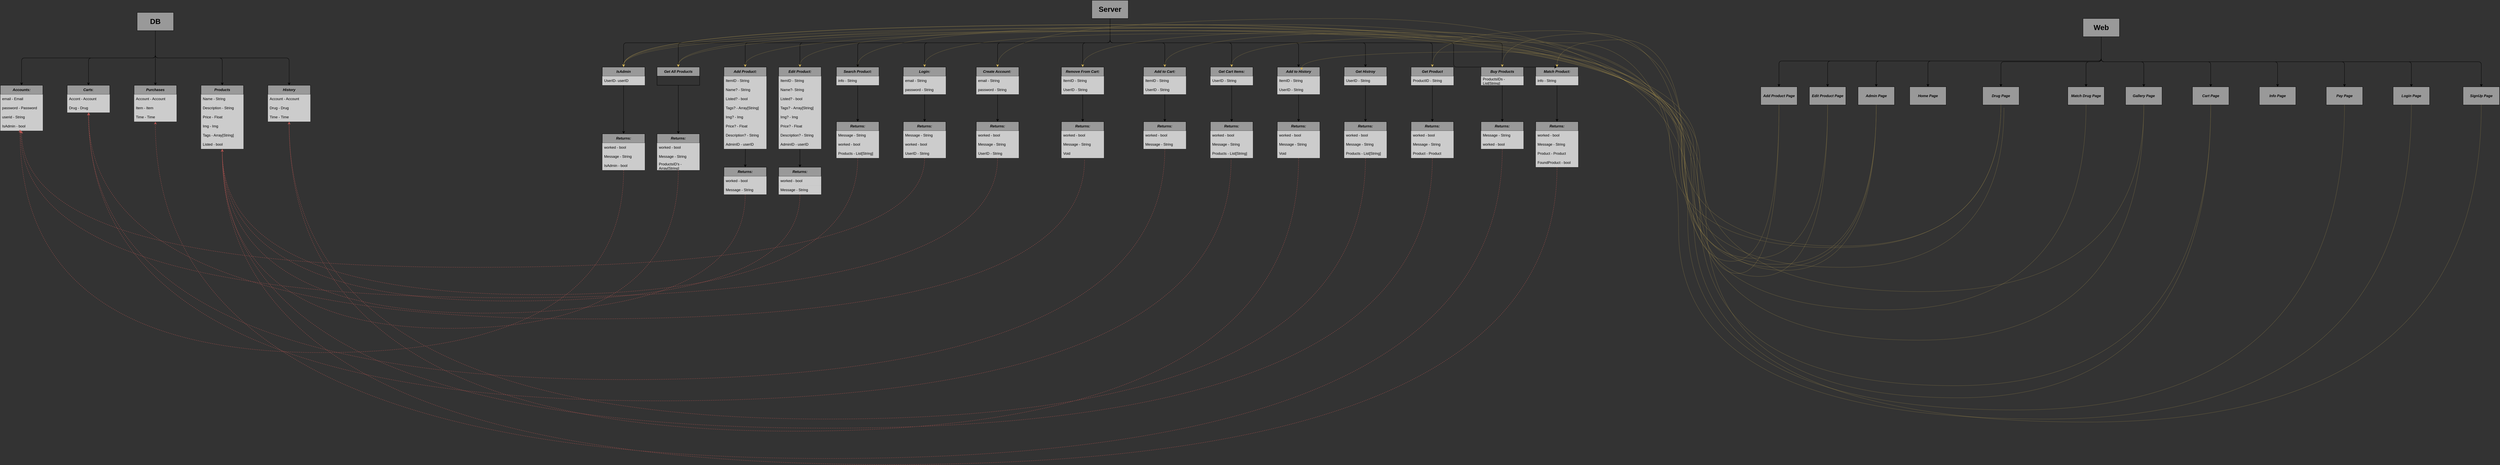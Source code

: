 <mxfile>
    <diagram id="8Sc09e7jmbgoqr3F-YoG" name="Page-1">
        <mxGraphModel dx="3296" dy="1007" grid="1" gridSize="10" guides="1" tooltips="1" connect="1" arrows="1" fold="1" page="0" pageScale="1" pageWidth="850" pageHeight="1100" background="#333333" math="0" shadow="0">
            <root>
                <mxCell id="0"/>
                <mxCell id="1" parent="0"/>
                <mxCell id="7" value="&lt;h1&gt;DB&lt;/h1&gt;" style="rounded=0;whiteSpace=wrap;html=1;fillColor=#999999;" parent="1" vertex="1">
                    <mxGeometry x="-1780" y="-140" width="120" height="60" as="geometry"/>
                </mxCell>
                <mxCell id="8" value="" style="endArrow=classic;html=1;exitX=0.5;exitY=1;exitDx=0;exitDy=0;entryX=0.5;entryY=0;entryDx=0;entryDy=0;edgeStyle=orthogonalEdgeStyle;" parent="1" source="7" target="21" edge="1">
                    <mxGeometry width="50" height="50" relative="1" as="geometry">
                        <mxPoint x="-1560" y="20" as="sourcePoint"/>
                        <mxPoint x="-1280" y="100" as="targetPoint"/>
                    </mxGeometry>
                </mxCell>
                <mxCell id="10" value="" style="endArrow=classic;html=1;exitX=0.5;exitY=1;exitDx=0;exitDy=0;entryX=0.5;entryY=0;entryDx=0;entryDy=0;" parent="1" source="7" target="29" edge="1">
                    <mxGeometry width="50" height="50" relative="1" as="geometry">
                        <mxPoint x="-1560" y="20" as="sourcePoint"/>
                        <mxPoint x="-1720" y="100" as="targetPoint"/>
                    </mxGeometry>
                </mxCell>
                <mxCell id="11" value="" style="endArrow=classic;html=1;exitX=0.5;exitY=1;exitDx=0;exitDy=0;entryX=0.5;entryY=0;entryDx=0;entryDy=0;edgeStyle=orthogonalEdgeStyle;" parent="1" source="7" target="33" edge="1">
                    <mxGeometry width="50" height="50" relative="1" as="geometry">
                        <mxPoint x="-1560" y="20" as="sourcePoint"/>
                        <mxPoint x="-1940" y="100" as="targetPoint"/>
                    </mxGeometry>
                </mxCell>
                <mxCell id="12" value="" style="endArrow=classic;html=1;entryX=0.5;entryY=0;entryDx=0;entryDy=0;exitX=0.5;exitY=1;exitDx=0;exitDy=0;edgeStyle=orthogonalEdgeStyle;" parent="1" source="7" target="17" edge="1">
                    <mxGeometry width="50" height="50" relative="1" as="geometry">
                        <mxPoint x="-1560" y="20" as="sourcePoint"/>
                        <mxPoint x="-2160" y="100" as="targetPoint"/>
                    </mxGeometry>
                </mxCell>
                <mxCell id="17" value="&lt;b&gt;&lt;i&gt;Accounts:&lt;/i&gt;&lt;/b&gt;" style="swimlane;fontStyle=0;childLayout=stackLayout;horizontal=1;startSize=30;horizontalStack=0;resizeParent=1;resizeParentMax=0;resizeLast=0;collapsible=1;marginBottom=0;whiteSpace=wrap;html=1;fillColor=#999999;" parent="1" vertex="1">
                    <mxGeometry x="-2230" y="100" width="140" height="150" as="geometry"/>
                </mxCell>
                <mxCell id="18" value="email - Email" style="text;strokeColor=none;fillColor=#CCCCCC;align=left;verticalAlign=middle;spacingLeft=4;spacingRight=4;overflow=hidden;points=[[0,0.5],[1,0.5]];portConstraint=eastwest;rotatable=0;whiteSpace=wrap;html=1;" parent="17" vertex="1">
                    <mxGeometry y="30" width="140" height="30" as="geometry"/>
                </mxCell>
                <mxCell id="19" value="password - Password" style="text;strokeColor=none;fillColor=#CCCCCC;align=left;verticalAlign=middle;spacingLeft=4;spacingRight=4;overflow=hidden;points=[[0,0.5],[1,0.5]];portConstraint=eastwest;rotatable=0;whiteSpace=wrap;html=1;" parent="17" vertex="1">
                    <mxGeometry y="60" width="140" height="30" as="geometry"/>
                </mxCell>
                <mxCell id="71" value="userid - String" style="text;strokeColor=none;fillColor=#CCCCCC;align=left;verticalAlign=middle;spacingLeft=4;spacingRight=4;overflow=hidden;points=[[0,0.5],[1,0.5]];portConstraint=eastwest;rotatable=0;whiteSpace=wrap;html=1;" parent="17" vertex="1">
                    <mxGeometry y="90" width="140" height="30" as="geometry"/>
                </mxCell>
                <mxCell id="273" value="IsAdmin - bool" style="text;strokeColor=none;fillColor=#CCCCCC;align=left;verticalAlign=middle;spacingLeft=4;spacingRight=4;overflow=hidden;points=[[0,0.5],[1,0.5]];portConstraint=eastwest;rotatable=0;whiteSpace=wrap;html=1;" parent="17" vertex="1">
                    <mxGeometry y="120" width="140" height="30" as="geometry"/>
                </mxCell>
                <mxCell id="21" value="&lt;b&gt;&lt;i&gt;History&lt;/i&gt;&lt;/b&gt;" style="swimlane;fontStyle=0;childLayout=stackLayout;horizontal=1;startSize=30;horizontalStack=0;resizeParent=1;resizeParentMax=0;resizeLast=0;collapsible=1;marginBottom=0;whiteSpace=wrap;html=1;fillColor=#999999;" parent="1" vertex="1">
                    <mxGeometry x="-1350" y="100" width="140" height="120" as="geometry"/>
                </mxCell>
                <mxCell id="22" value="Account - Account" style="text;strokeColor=none;fillColor=#CCCCCC;align=left;verticalAlign=middle;spacingLeft=4;spacingRight=4;overflow=hidden;points=[[0,0.5],[1,0.5]];portConstraint=eastwest;rotatable=0;whiteSpace=wrap;html=1;" parent="21" vertex="1">
                    <mxGeometry y="30" width="140" height="30" as="geometry"/>
                </mxCell>
                <mxCell id="23" value="Drug - Drug" style="text;strokeColor=none;fillColor=#CCCCCC;align=left;verticalAlign=middle;spacingLeft=4;spacingRight=4;overflow=hidden;points=[[0,0.5],[1,0.5]];portConstraint=eastwest;rotatable=0;whiteSpace=wrap;html=1;" parent="21" vertex="1">
                    <mxGeometry y="60" width="140" height="30" as="geometry"/>
                </mxCell>
                <mxCell id="24" value="Time - Time" style="text;strokeColor=none;fillColor=#CCCCCC;align=left;verticalAlign=middle;spacingLeft=4;spacingRight=4;overflow=hidden;points=[[0,0.5],[1,0.5]];portConstraint=eastwest;rotatable=0;whiteSpace=wrap;html=1;" parent="21" vertex="1">
                    <mxGeometry y="90" width="140" height="30" as="geometry"/>
                </mxCell>
                <mxCell id="29" value="&lt;b&gt;&lt;i&gt;Purchases&lt;/i&gt;&lt;/b&gt;" style="swimlane;fontStyle=0;childLayout=stackLayout;horizontal=1;startSize=30;horizontalStack=0;resizeParent=1;resizeParentMax=0;resizeLast=0;collapsible=1;marginBottom=0;whiteSpace=wrap;html=1;fillColor=#999999;" parent="1" vertex="1">
                    <mxGeometry x="-1790" y="100" width="140" height="120" as="geometry"/>
                </mxCell>
                <mxCell id="30" value="Account - Account" style="text;strokeColor=none;fillColor=#CCCCCC;align=left;verticalAlign=middle;spacingLeft=4;spacingRight=4;overflow=hidden;points=[[0,0.5],[1,0.5]];portConstraint=eastwest;rotatable=0;whiteSpace=wrap;html=1;" parent="29" vertex="1">
                    <mxGeometry y="30" width="140" height="30" as="geometry"/>
                </mxCell>
                <mxCell id="31" value="Item - Item" style="text;strokeColor=none;fillColor=#CCCCCC;align=left;verticalAlign=middle;spacingLeft=4;spacingRight=4;overflow=hidden;points=[[0,0.5],[1,0.5]];portConstraint=eastwest;rotatable=0;whiteSpace=wrap;html=1;" parent="29" vertex="1">
                    <mxGeometry y="60" width="140" height="30" as="geometry"/>
                </mxCell>
                <mxCell id="32" value="Time - Time" style="text;strokeColor=none;fillColor=#CCCCCC;align=left;verticalAlign=middle;spacingLeft=4;spacingRight=4;overflow=hidden;points=[[0,0.5],[1,0.5]];portConstraint=eastwest;rotatable=0;whiteSpace=wrap;html=1;" parent="29" vertex="1">
                    <mxGeometry y="90" width="140" height="30" as="geometry"/>
                </mxCell>
                <mxCell id="33" value="&lt;b&gt;&lt;i&gt;Carts&lt;/i&gt;&lt;/b&gt;:" style="swimlane;fontStyle=0;childLayout=stackLayout;horizontal=1;startSize=30;horizontalStack=0;resizeParent=1;resizeParentMax=0;resizeLast=0;collapsible=1;marginBottom=0;whiteSpace=wrap;html=1;fillColor=#999999;" parent="1" vertex="1">
                    <mxGeometry x="-2010" y="100" width="140" height="90" as="geometry"/>
                </mxCell>
                <mxCell id="34" value="Accont - Account" style="text;strokeColor=none;fillColor=#CCCCCC;align=left;verticalAlign=middle;spacingLeft=4;spacingRight=4;overflow=hidden;points=[[0,0.5],[1,0.5]];portConstraint=eastwest;rotatable=0;whiteSpace=wrap;html=1;" parent="33" vertex="1">
                    <mxGeometry y="30" width="140" height="30" as="geometry"/>
                </mxCell>
                <mxCell id="35" value="Drug - Drug" style="text;strokeColor=none;fillColor=#CCCCCC;align=left;verticalAlign=middle;spacingLeft=4;spacingRight=4;overflow=hidden;points=[[0,0.5],[1,0.5]];portConstraint=eastwest;rotatable=0;whiteSpace=wrap;html=1;" parent="33" vertex="1">
                    <mxGeometry y="60" width="140" height="30" as="geometry"/>
                </mxCell>
                <mxCell id="37" value="" style="endArrow=classic;html=1;exitX=0.5;exitY=1;exitDx=0;exitDy=0;entryX=0.5;entryY=0;entryDx=0;entryDy=0;edgeStyle=orthogonalEdgeStyle;" parent="1" source="7" target="25" edge="1">
                    <mxGeometry width="50" height="50" relative="1" as="geometry">
                        <mxPoint x="-1720" y="-80" as="sourcePoint"/>
                        <mxPoint x="-1500" y="100" as="targetPoint"/>
                    </mxGeometry>
                </mxCell>
                <mxCell id="25" value="&lt;b&gt;&lt;i&gt;Products&lt;/i&gt;&lt;/b&gt;" style="swimlane;fontStyle=0;childLayout=stackLayout;horizontal=1;startSize=30;horizontalStack=0;resizeParent=1;resizeParentMax=0;resizeLast=0;collapsible=1;marginBottom=0;whiteSpace=wrap;html=1;fillColor=#999999;" parent="1" vertex="1">
                    <mxGeometry x="-1570" y="100" width="140" height="210" as="geometry"/>
                </mxCell>
                <mxCell id="26" value="Name - String" style="text;strokeColor=none;fillColor=#CCCCCC;align=left;verticalAlign=middle;spacingLeft=4;spacingRight=4;overflow=hidden;points=[[0,0.5],[1,0.5]];portConstraint=eastwest;rotatable=0;whiteSpace=wrap;html=1;" parent="25" vertex="1">
                    <mxGeometry y="30" width="140" height="30" as="geometry"/>
                </mxCell>
                <mxCell id="38" value="Description - String" style="text;strokeColor=none;fillColor=#CCCCCC;align=left;verticalAlign=middle;spacingLeft=4;spacingRight=4;overflow=hidden;points=[[0,0.5],[1,0.5]];portConstraint=eastwest;rotatable=0;whiteSpace=wrap;html=1;" parent="25" vertex="1">
                    <mxGeometry y="60" width="140" height="30" as="geometry"/>
                </mxCell>
                <mxCell id="27" value="Price - Float" style="text;strokeColor=none;fillColor=#CCCCCC;align=left;verticalAlign=middle;spacingLeft=4;spacingRight=4;overflow=hidden;points=[[0,0.5],[1,0.5]];portConstraint=eastwest;rotatable=0;whiteSpace=wrap;html=1;" parent="25" vertex="1">
                    <mxGeometry y="90" width="140" height="30" as="geometry"/>
                </mxCell>
                <mxCell id="28" value="Img - Img" style="text;strokeColor=none;fillColor=#CCCCCC;align=left;verticalAlign=middle;spacingLeft=4;spacingRight=4;overflow=hidden;points=[[0,0.5],[1,0.5]];portConstraint=eastwest;rotatable=0;whiteSpace=wrap;html=1;" parent="25" vertex="1">
                    <mxGeometry y="120" width="140" height="30" as="geometry"/>
                </mxCell>
                <mxCell id="255" value="Tags - Array[String]" style="text;strokeColor=none;fillColor=#CCCCCC;align=left;verticalAlign=middle;spacingLeft=4;spacingRight=4;overflow=hidden;points=[[0,0.5],[1,0.5]];portConstraint=eastwest;rotatable=0;whiteSpace=wrap;html=1;" parent="25" vertex="1">
                    <mxGeometry y="150" width="140" height="30" as="geometry"/>
                </mxCell>
                <mxCell id="251" value="Listed - bool" style="text;strokeColor=none;fillColor=#CCCCCC;align=left;verticalAlign=middle;spacingLeft=4;spacingRight=4;overflow=hidden;points=[[0,0.5],[1,0.5]];portConstraint=eastwest;rotatable=0;whiteSpace=wrap;html=1;" parent="25" vertex="1">
                    <mxGeometry y="180" width="140" height="30" as="geometry"/>
                </mxCell>
                <mxCell id="39" value="&lt;h1&gt;Server&lt;/h1&gt;" style="rounded=0;whiteSpace=wrap;html=1;fillColor=#999999;" parent="1" vertex="1">
                    <mxGeometry x="1360" y="-180" width="120" height="60" as="geometry"/>
                </mxCell>
                <mxCell id="40" value="" style="endArrow=classic;html=1;exitX=0.5;exitY=1;exitDx=0;exitDy=0;entryX=0.5;entryY=0;entryDx=0;entryDy=0;edgeStyle=orthogonalEdgeStyle;entryPerimeter=0;" parent="1" source="39" target="118" edge="1">
                    <mxGeometry width="50" height="50" relative="1" as="geometry">
                        <mxPoint x="1580" y="-20" as="sourcePoint"/>
                        <mxPoint x="1860" y="60" as="targetPoint"/>
                    </mxGeometry>
                </mxCell>
                <mxCell id="41" value="" style="endArrow=classic;html=1;exitX=0.5;exitY=1;exitDx=0;exitDy=0;entryX=0.5;entryY=0;entryDx=0;entryDy=0;edgeStyle=orthogonalEdgeStyle;" parent="1" source="39" target="51" edge="1">
                    <mxGeometry width="50" height="50" relative="1" as="geometry">
                        <mxPoint x="1580" y="-20" as="sourcePoint"/>
                        <mxPoint x="1420" y="60" as="targetPoint"/>
                    </mxGeometry>
                </mxCell>
                <mxCell id="42" value="" style="endArrow=classic;html=1;exitX=0.5;exitY=1;exitDx=0;exitDy=0;entryX=0.5;entryY=0;entryDx=0;entryDy=0;edgeStyle=orthogonalEdgeStyle;" parent="1" source="39" target="55" edge="1">
                    <mxGeometry width="50" height="50" relative="1" as="geometry">
                        <mxPoint x="1580" y="-20" as="sourcePoint"/>
                        <mxPoint x="1200" y="60" as="targetPoint"/>
                    </mxGeometry>
                </mxCell>
                <mxCell id="43" value="" style="endArrow=classic;html=1;entryX=0.5;entryY=0;entryDx=0;entryDy=0;exitX=0.5;exitY=1;exitDx=0;exitDy=0;edgeStyle=orthogonalEdgeStyle;" parent="1" source="39" target="44" edge="1">
                    <mxGeometry width="50" height="50" relative="1" as="geometry">
                        <mxPoint x="1580" y="-20" as="sourcePoint"/>
                        <mxPoint x="980" y="60" as="targetPoint"/>
                    </mxGeometry>
                </mxCell>
                <mxCell id="44" value="&lt;b&gt;&lt;i&gt;Login:&lt;/i&gt;&lt;/b&gt;" style="swimlane;fontStyle=0;childLayout=stackLayout;horizontal=1;startSize=30;horizontalStack=0;resizeParent=1;resizeParentMax=0;resizeLast=0;collapsible=1;marginBottom=0;whiteSpace=wrap;html=1;fillColor=#999999;" parent="1" vertex="1">
                    <mxGeometry x="740" y="40" width="140" height="90" as="geometry"/>
                </mxCell>
                <mxCell id="45" value="email -&amp;nbsp;&lt;span style=&quot;color: rgb(0, 0, 0);&quot;&gt;String&lt;/span&gt;" style="text;strokeColor=none;fillColor=#CCCCCC;align=left;verticalAlign=middle;spacingLeft=4;spacingRight=4;overflow=hidden;points=[[0,0.5],[1,0.5]];portConstraint=eastwest;rotatable=0;whiteSpace=wrap;html=1;" parent="44" vertex="1">
                    <mxGeometry y="30" width="140" height="30" as="geometry"/>
                </mxCell>
                <mxCell id="46" value="password -&amp;nbsp;&lt;span style=&quot;color: rgb(0, 0, 0);&quot;&gt;String&lt;/span&gt;" style="text;strokeColor=none;fillColor=#CCCCCC;align=left;verticalAlign=middle;spacingLeft=4;spacingRight=4;overflow=hidden;points=[[0,0.5],[1,0.5]];portConstraint=eastwest;rotatable=0;whiteSpace=wrap;html=1;" parent="44" vertex="1">
                    <mxGeometry y="60" width="140" height="30" as="geometry"/>
                </mxCell>
                <mxCell id="51" value="&lt;b&gt;&lt;i&gt;Add to Cart:&lt;/i&gt;&lt;/b&gt;" style="swimlane;fontStyle=0;childLayout=stackLayout;horizontal=1;startSize=30;horizontalStack=0;resizeParent=1;resizeParentMax=0;resizeLast=0;collapsible=1;marginBottom=0;whiteSpace=wrap;html=1;fillColor=#999999;" parent="1" vertex="1">
                    <mxGeometry x="1530" y="40" width="140" height="90" as="geometry"/>
                </mxCell>
                <mxCell id="52" value="ItemID - String" style="text;strokeColor=none;fillColor=#CCCCCC;align=left;verticalAlign=middle;spacingLeft=4;spacingRight=4;overflow=hidden;points=[[0,0.5],[1,0.5]];portConstraint=eastwest;rotatable=0;whiteSpace=wrap;html=1;" parent="51" vertex="1">
                    <mxGeometry y="30" width="140" height="30" as="geometry"/>
                </mxCell>
                <mxCell id="53" value="UserID -&amp;nbsp;&lt;span style=&quot;color: rgb(0, 0, 0);&quot;&gt;String&lt;/span&gt;" style="text;strokeColor=none;fillColor=#CCCCCC;align=left;verticalAlign=middle;spacingLeft=4;spacingRight=4;overflow=hidden;points=[[0,0.5],[1,0.5]];portConstraint=eastwest;rotatable=0;whiteSpace=wrap;html=1;" parent="51" vertex="1">
                    <mxGeometry y="60" width="140" height="30" as="geometry"/>
                </mxCell>
                <mxCell id="65" value="" style="edgeStyle=none;html=1;entryX=0.5;entryY=0;entryDx=0;entryDy=0;" parent="1" source="55" target="66" edge="1">
                    <mxGeometry relative="1" as="geometry">
                        <mxPoint x="1030" y="230" as="targetPoint"/>
                    </mxGeometry>
                </mxCell>
                <mxCell id="55" value="&lt;b&gt;&lt;i&gt;Create Account:&amp;nbsp;&lt;br&gt;&lt;/i&gt;&lt;/b&gt;" style="swimlane;fontStyle=0;childLayout=stackLayout;horizontal=1;startSize=30;horizontalStack=0;resizeParent=1;resizeParentMax=0;resizeLast=0;collapsible=1;marginBottom=0;whiteSpace=wrap;html=1;fillColor=#999999;" parent="1" vertex="1">
                    <mxGeometry x="980" y="40" width="140" height="90" as="geometry"/>
                </mxCell>
                <mxCell id="56" value="email -&amp;nbsp;&lt;span style=&quot;color: rgb(0, 0, 0);&quot;&gt;String&lt;/span&gt;" style="text;strokeColor=none;fillColor=#CCCCCC;align=left;verticalAlign=middle;spacingLeft=4;spacingRight=4;overflow=hidden;points=[[0,0.5],[1,0.5]];portConstraint=eastwest;rotatable=0;whiteSpace=wrap;html=1;" parent="55" vertex="1">
                    <mxGeometry y="30" width="140" height="30" as="geometry"/>
                </mxCell>
                <mxCell id="57" value="password -&amp;nbsp;&lt;span style=&quot;color: rgb(0, 0, 0);&quot;&gt;String&lt;/span&gt;" style="text;strokeColor=none;fillColor=#CCCCCC;align=left;verticalAlign=middle;spacingLeft=4;spacingRight=4;overflow=hidden;points=[[0,0.5],[1,0.5]];portConstraint=eastwest;rotatable=0;whiteSpace=wrap;html=1;" parent="55" vertex="1">
                    <mxGeometry y="60" width="140" height="30" as="geometry"/>
                </mxCell>
                <mxCell id="58" value="" style="endArrow=classic;html=1;exitX=0.5;exitY=1;exitDx=0;exitDy=0;entryX=0.5;entryY=0;entryDx=0;entryDy=0;edgeStyle=orthogonalEdgeStyle;" parent="1" source="39" target="84" edge="1">
                    <mxGeometry width="50" height="50" relative="1" as="geometry">
                        <mxPoint x="1420" y="-120" as="sourcePoint"/>
                        <mxPoint x="1640" y="60" as="targetPoint"/>
                    </mxGeometry>
                </mxCell>
                <mxCell id="66" value="&lt;b&gt;&lt;i&gt;Returns:&lt;br&gt;&lt;/i&gt;&lt;/b&gt;" style="swimlane;fontStyle=0;childLayout=stackLayout;horizontal=1;startSize=30;horizontalStack=0;resizeParent=1;resizeParentMax=0;resizeLast=0;collapsible=1;marginBottom=0;whiteSpace=wrap;html=1;fillColor=#999999;" parent="1" vertex="1">
                    <mxGeometry x="980" y="220" width="140" height="120" as="geometry"/>
                </mxCell>
                <mxCell id="318" value="&lt;span style=&quot;color: rgb(0, 0, 0);&quot;&gt;worked - bool&lt;/span&gt;" style="text;strokeColor=none;fillColor=#CCCCCC;align=left;verticalAlign=middle;spacingLeft=4;spacingRight=4;overflow=hidden;points=[[0,0.5],[1,0.5]];portConstraint=eastwest;rotatable=0;whiteSpace=wrap;html=1;" parent="66" vertex="1">
                    <mxGeometry y="30" width="140" height="30" as="geometry"/>
                </mxCell>
                <mxCell id="319" value="&lt;span style=&quot;color: rgb(0, 0, 0);&quot;&gt;Message - String&lt;/span&gt;" style="text;strokeColor=none;fillColor=#CCCCCC;align=left;verticalAlign=middle;spacingLeft=4;spacingRight=4;overflow=hidden;points=[[0,0.5],[1,0.5]];portConstraint=eastwest;rotatable=0;whiteSpace=wrap;html=1;" parent="66" vertex="1">
                    <mxGeometry y="60" width="140" height="30" as="geometry"/>
                </mxCell>
                <mxCell id="70" value="&lt;font style=&quot;color: rgb(0, 0, 0);&quot;&gt;UserID&lt;span style=&quot;background-color: transparent;&quot;&gt;&amp;nbsp;- String&lt;/span&gt;&lt;/font&gt;" style="text;strokeColor=none;fillColor=#CCCCCC;align=left;verticalAlign=middle;spacingLeft=4;spacingRight=4;overflow=hidden;points=[[0,0.5],[1,0.5]];portConstraint=eastwest;rotatable=0;whiteSpace=wrap;html=1;" parent="66" vertex="1">
                    <mxGeometry y="90" width="140" height="30" as="geometry"/>
                </mxCell>
                <mxCell id="72" value="" style="edgeStyle=none;html=1;exitX=0.5;exitY=1;exitDx=0;exitDy=0;entryX=0.5;entryY=0;entryDx=0;entryDy=0;" parent="1" source="44" target="73" edge="1">
                    <mxGeometry relative="1" as="geometry">
                        <mxPoint x="809.58" y="160" as="sourcePoint"/>
                        <mxPoint x="810" y="220" as="targetPoint"/>
                    </mxGeometry>
                </mxCell>
                <mxCell id="73" value="&lt;b&gt;&lt;i&gt;Returns:&lt;br&gt;&lt;/i&gt;&lt;/b&gt;" style="swimlane;fontStyle=0;childLayout=stackLayout;horizontal=1;startSize=30;horizontalStack=0;resizeParent=1;resizeParentMax=0;resizeLast=0;collapsible=1;marginBottom=0;whiteSpace=wrap;html=1;fillColor=#999999;" parent="1" vertex="1">
                    <mxGeometry x="740" y="220" width="140" height="120" as="geometry"/>
                </mxCell>
                <mxCell id="317" value="&lt;span style=&quot;color: rgb(0, 0, 0);&quot;&gt;Message - String&lt;/span&gt;" style="text;strokeColor=none;fillColor=#CCCCCC;align=left;verticalAlign=middle;spacingLeft=4;spacingRight=4;overflow=hidden;points=[[0,0.5],[1,0.5]];portConstraint=eastwest;rotatable=0;whiteSpace=wrap;html=1;" parent="73" vertex="1">
                    <mxGeometry y="30" width="140" height="30" as="geometry"/>
                </mxCell>
                <mxCell id="316" value="&lt;span style=&quot;color: rgb(0, 0, 0);&quot;&gt;worked - bool&lt;/span&gt;" style="text;strokeColor=none;fillColor=#CCCCCC;align=left;verticalAlign=middle;spacingLeft=4;spacingRight=4;overflow=hidden;points=[[0,0.5],[1,0.5]];portConstraint=eastwest;rotatable=0;whiteSpace=wrap;html=1;" parent="73" vertex="1">
                    <mxGeometry y="60" width="140" height="30" as="geometry"/>
                </mxCell>
                <mxCell id="77" value="&lt;font style=&quot;color: rgb(0, 0, 0);&quot;&gt;UserID&lt;span style=&quot;background-color: transparent;&quot;&gt;&amp;nbsp;- String&lt;/span&gt;&lt;/font&gt;" style="text;strokeColor=none;fillColor=#CCCCCC;align=left;verticalAlign=middle;spacingLeft=4;spacingRight=4;overflow=hidden;points=[[0,0.5],[1,0.5]];portConstraint=eastwest;rotatable=0;whiteSpace=wrap;html=1;" parent="73" vertex="1">
                    <mxGeometry y="90" width="140" height="30" as="geometry"/>
                </mxCell>
                <mxCell id="78" value="&lt;b&gt;&lt;i&gt;Returns:&lt;br&gt;&lt;/i&gt;&lt;/b&gt;" style="swimlane;fontStyle=0;childLayout=stackLayout;horizontal=1;startSize=30;horizontalStack=0;resizeParent=1;resizeParentMax=0;resizeLast=0;collapsible=1;marginBottom=0;whiteSpace=wrap;html=1;fillColor=#999999;" parent="1" vertex="1">
                    <mxGeometry x="1530" y="220" width="140" height="90" as="geometry"/>
                </mxCell>
                <mxCell id="327" value="&lt;span style=&quot;color: rgb(0, 0, 0);&quot;&gt;worked - bool&lt;/span&gt;" style="text;strokeColor=none;fillColor=#CCCCCC;align=left;verticalAlign=middle;spacingLeft=4;spacingRight=4;overflow=hidden;points=[[0,0.5],[1,0.5]];portConstraint=eastwest;rotatable=0;whiteSpace=wrap;html=1;" parent="78" vertex="1">
                    <mxGeometry y="30" width="140" height="30" as="geometry"/>
                </mxCell>
                <mxCell id="328" value="&lt;span style=&quot;color: rgb(0, 0, 0);&quot;&gt;Message - String&lt;/span&gt;" style="text;strokeColor=none;fillColor=#CCCCCC;align=left;verticalAlign=middle;spacingLeft=4;spacingRight=4;overflow=hidden;points=[[0,0.5],[1,0.5]];portConstraint=eastwest;rotatable=0;whiteSpace=wrap;html=1;" parent="78" vertex="1">
                    <mxGeometry y="60" width="140" height="30" as="geometry"/>
                </mxCell>
                <mxCell id="83" value="" style="endArrow=classic;html=1;entryX=0.5;entryY=0;entryDx=0;entryDy=0;" parent="1" source="53" target="78" edge="1">
                    <mxGeometry width="50" height="50" relative="1" as="geometry">
                        <mxPoint x="1590" y="132" as="sourcePoint"/>
                        <mxPoint x="1590" y="220" as="targetPoint"/>
                    </mxGeometry>
                </mxCell>
                <mxCell id="84" value="&lt;b&gt;&lt;i&gt;Add to History&lt;/i&gt;&lt;/b&gt;" style="swimlane;fontStyle=0;childLayout=stackLayout;horizontal=1;startSize=30;horizontalStack=0;resizeParent=1;resizeParentMax=0;resizeLast=0;collapsible=1;marginBottom=0;whiteSpace=wrap;html=1;fillColor=#999999;" parent="1" vertex="1">
                    <mxGeometry x="1970" y="40" width="140" height="90" as="geometry"/>
                </mxCell>
                <mxCell id="85" value="ItemID - String" style="text;strokeColor=none;fillColor=#CCCCCC;align=left;verticalAlign=middle;spacingLeft=4;spacingRight=4;overflow=hidden;points=[[0,0.5],[1,0.5]];portConstraint=eastwest;rotatable=0;whiteSpace=wrap;html=1;" parent="84" vertex="1">
                    <mxGeometry y="30" width="140" height="30" as="geometry"/>
                </mxCell>
                <mxCell id="86" value="UserID -&amp;nbsp;&lt;span style=&quot;color: rgb(0, 0, 0);&quot;&gt;String&lt;/span&gt;" style="text;strokeColor=none;fillColor=#CCCCCC;align=left;verticalAlign=middle;spacingLeft=4;spacingRight=4;overflow=hidden;points=[[0,0.5],[1,0.5]];portConstraint=eastwest;rotatable=0;whiteSpace=wrap;html=1;" parent="84" vertex="1">
                    <mxGeometry y="60" width="140" height="30" as="geometry"/>
                </mxCell>
                <mxCell id="91" value="" style="endArrow=classic;html=1;entryX=0.5;entryY=0;entryDx=0;entryDy=0;" parent="1" source="86" target="92" edge="1">
                    <mxGeometry width="50" height="50" relative="1" as="geometry">
                        <mxPoint x="2030" y="132" as="sourcePoint"/>
                        <mxPoint x="2040" y="220" as="targetPoint"/>
                    </mxGeometry>
                </mxCell>
                <mxCell id="92" value="&lt;b&gt;&lt;i&gt;Returns:&lt;br&gt;&lt;/i&gt;&lt;/b&gt;" style="swimlane;fontStyle=0;childLayout=stackLayout;horizontal=1;startSize=30;horizontalStack=0;resizeParent=1;resizeParentMax=0;resizeLast=0;collapsible=1;marginBottom=0;whiteSpace=wrap;html=1;fillColor=#999999;" parent="1" vertex="1">
                    <mxGeometry x="1970" y="220" width="140" height="120" as="geometry"/>
                </mxCell>
                <mxCell id="331" value="&lt;span style=&quot;color: rgb(0, 0, 0);&quot;&gt;worked - bool&lt;/span&gt;" style="text;strokeColor=none;fillColor=#CCCCCC;align=left;verticalAlign=middle;spacingLeft=4;spacingRight=4;overflow=hidden;points=[[0,0.5],[1,0.5]];portConstraint=eastwest;rotatable=0;whiteSpace=wrap;html=1;" parent="92" vertex="1">
                    <mxGeometry y="30" width="140" height="30" as="geometry"/>
                </mxCell>
                <mxCell id="332" value="&lt;span style=&quot;color: rgb(0, 0, 0);&quot;&gt;Message - String&lt;/span&gt;" style="text;strokeColor=none;fillColor=#CCCCCC;align=left;verticalAlign=middle;spacingLeft=4;spacingRight=4;overflow=hidden;points=[[0,0.5],[1,0.5]];portConstraint=eastwest;rotatable=0;whiteSpace=wrap;html=1;" parent="92" vertex="1">
                    <mxGeometry y="60" width="140" height="30" as="geometry"/>
                </mxCell>
                <mxCell id="93" value="Void" style="text;strokeColor=none;fillColor=#CCCCCC;align=left;verticalAlign=middle;spacingLeft=4;spacingRight=4;overflow=hidden;points=[[0,0.5],[1,0.5]];portConstraint=eastwest;rotatable=0;whiteSpace=wrap;html=1;" parent="92" vertex="1">
                    <mxGeometry y="90" width="140" height="30" as="geometry"/>
                </mxCell>
                <mxCell id="96" value="&lt;b&gt;&lt;i&gt;Remove From Cart:&lt;/i&gt;&lt;/b&gt;" style="swimlane;fontStyle=0;childLayout=stackLayout;horizontal=1;startSize=30;horizontalStack=0;resizeParent=1;resizeParentMax=0;resizeLast=0;collapsible=1;marginBottom=0;whiteSpace=wrap;html=1;fillColor=#999999;" parent="1" vertex="1">
                    <mxGeometry x="1260" y="40" width="140" height="90" as="geometry"/>
                </mxCell>
                <mxCell id="97" value="ItemID - String" style="text;strokeColor=none;fillColor=#CCCCCC;align=left;verticalAlign=middle;spacingLeft=4;spacingRight=4;overflow=hidden;points=[[0,0.5],[1,0.5]];portConstraint=eastwest;rotatable=0;whiteSpace=wrap;html=1;" parent="96" vertex="1">
                    <mxGeometry y="30" width="140" height="30" as="geometry"/>
                </mxCell>
                <mxCell id="98" value="UserID -&amp;nbsp;&lt;span style=&quot;color: rgb(0, 0, 0);&quot;&gt;String&lt;/span&gt;" style="text;strokeColor=none;fillColor=#CCCCCC;align=left;verticalAlign=middle;spacingLeft=4;spacingRight=4;overflow=hidden;points=[[0,0.5],[1,0.5]];portConstraint=eastwest;rotatable=0;whiteSpace=wrap;html=1;" parent="96" vertex="1">
                    <mxGeometry y="60" width="140" height="30" as="geometry"/>
                </mxCell>
                <mxCell id="99" value="&lt;b&gt;&lt;i&gt;Returns:&lt;br&gt;&lt;/i&gt;&lt;/b&gt;" style="swimlane;fontStyle=0;childLayout=stackLayout;horizontal=1;startSize=30;horizontalStack=0;resizeParent=1;resizeParentMax=0;resizeLast=0;collapsible=1;marginBottom=0;whiteSpace=wrap;html=1;fillColor=#999999;" parent="1" vertex="1">
                    <mxGeometry x="1260" y="220" width="140" height="120" as="geometry"/>
                </mxCell>
                <mxCell id="325" value="&lt;span style=&quot;color: rgb(0, 0, 0);&quot;&gt;worked - bool&lt;/span&gt;" style="text;strokeColor=none;fillColor=#CCCCCC;align=left;verticalAlign=middle;spacingLeft=4;spacingRight=4;overflow=hidden;points=[[0,0.5],[1,0.5]];portConstraint=eastwest;rotatable=0;whiteSpace=wrap;html=1;" parent="99" vertex="1">
                    <mxGeometry y="30" width="140" height="30" as="geometry"/>
                </mxCell>
                <mxCell id="326" value="&lt;span style=&quot;color: rgb(0, 0, 0);&quot;&gt;Message - String&lt;/span&gt;" style="text;strokeColor=none;fillColor=#CCCCCC;align=left;verticalAlign=middle;spacingLeft=4;spacingRight=4;overflow=hidden;points=[[0,0.5],[1,0.5]];portConstraint=eastwest;rotatable=0;whiteSpace=wrap;html=1;" parent="99" vertex="1">
                    <mxGeometry y="60" width="140" height="30" as="geometry"/>
                </mxCell>
                <mxCell id="100" value="Void" style="text;strokeColor=none;fillColor=#CCCCCC;align=left;verticalAlign=middle;spacingLeft=4;spacingRight=4;overflow=hidden;points=[[0,0.5],[1,0.5]];portConstraint=eastwest;rotatable=0;whiteSpace=wrap;html=1;" parent="99" vertex="1">
                    <mxGeometry y="90" width="140" height="30" as="geometry"/>
                </mxCell>
                <mxCell id="103" value="" style="endArrow=classic;html=1;entryX=0.5;entryY=0;entryDx=0;entryDy=0;" parent="1" source="98" target="99" edge="1">
                    <mxGeometry width="50" height="50" relative="1" as="geometry">
                        <mxPoint x="1320" y="132" as="sourcePoint"/>
                        <mxPoint x="1320" y="220" as="targetPoint"/>
                    </mxGeometry>
                </mxCell>
                <mxCell id="104" value="" style="endArrow=classic;html=1;exitX=0.5;exitY=1;exitDx=0;exitDy=0;entryX=0.5;entryY=0;entryDx=0;entryDy=0;edgeStyle=orthogonalEdgeStyle;" parent="1" source="39" target="96" edge="1">
                    <mxGeometry width="50" height="50" relative="1" as="geometry">
                        <mxPoint x="1320" y="270" as="sourcePoint"/>
                        <mxPoint x="1370" y="220" as="targetPoint"/>
                    </mxGeometry>
                </mxCell>
                <mxCell id="105" value="&lt;b&gt;&lt;i&gt;Get Cart Items:&lt;/i&gt;&lt;/b&gt;" style="swimlane;fontStyle=0;childLayout=stackLayout;horizontal=1;startSize=30;horizontalStack=0;resizeParent=1;resizeParentMax=0;resizeLast=0;collapsible=1;marginBottom=0;whiteSpace=wrap;html=1;fillColor=#999999;" parent="1" vertex="1">
                    <mxGeometry x="1750" y="40" width="140" height="60" as="geometry"/>
                </mxCell>
                <mxCell id="107" value="UserID -&amp;nbsp;&lt;span style=&quot;color: rgb(0, 0, 0);&quot;&gt;String&lt;/span&gt;" style="text;strokeColor=none;fillColor=#CCCCCC;align=left;verticalAlign=middle;spacingLeft=4;spacingRight=4;overflow=hidden;points=[[0,0.5],[1,0.5]];portConstraint=eastwest;rotatable=0;whiteSpace=wrap;html=1;" parent="105" vertex="1">
                    <mxGeometry y="30" width="140" height="30" as="geometry"/>
                </mxCell>
                <mxCell id="108" value="&lt;b&gt;&lt;i&gt;Returns:&lt;br&gt;&lt;/i&gt;&lt;/b&gt;" style="swimlane;fontStyle=0;childLayout=stackLayout;horizontal=1;startSize=30;horizontalStack=0;resizeParent=1;resizeParentMax=0;resizeLast=0;collapsible=1;marginBottom=0;whiteSpace=wrap;html=1;fillColor=#999999;" parent="1" vertex="1">
                    <mxGeometry x="1750" y="220" width="140" height="120" as="geometry"/>
                </mxCell>
                <mxCell id="329" value="&lt;span style=&quot;color: rgb(0, 0, 0);&quot;&gt;worked - bool&lt;/span&gt;" style="text;strokeColor=none;fillColor=#CCCCCC;align=left;verticalAlign=middle;spacingLeft=4;spacingRight=4;overflow=hidden;points=[[0,0.5],[1,0.5]];portConstraint=eastwest;rotatable=0;whiteSpace=wrap;html=1;" parent="108" vertex="1">
                    <mxGeometry y="30" width="140" height="30" as="geometry"/>
                </mxCell>
                <mxCell id="330" value="&lt;span style=&quot;color: rgb(0, 0, 0);&quot;&gt;Message - String&lt;/span&gt;" style="text;strokeColor=none;fillColor=#CCCCCC;align=left;verticalAlign=middle;spacingLeft=4;spacingRight=4;overflow=hidden;points=[[0,0.5],[1,0.5]];portConstraint=eastwest;rotatable=0;whiteSpace=wrap;html=1;" parent="108" vertex="1">
                    <mxGeometry y="60" width="140" height="30" as="geometry"/>
                </mxCell>
                <mxCell id="111" value="Products - List[String]" style="text;strokeColor=none;fillColor=#CCCCCC;align=left;verticalAlign=middle;spacingLeft=4;spacingRight=4;overflow=hidden;points=[[0,0.5],[1,0.5]];portConstraint=eastwest;rotatable=0;whiteSpace=wrap;html=1;" parent="108" vertex="1">
                    <mxGeometry y="90" width="140" height="30" as="geometry"/>
                </mxCell>
                <mxCell id="112" value="" style="endArrow=classic;html=1;entryX=0.5;entryY=0;entryDx=0;entryDy=0;" parent="1" source="107" target="108" edge="1">
                    <mxGeometry width="50" height="50" relative="1" as="geometry">
                        <mxPoint x="1810" y="132" as="sourcePoint"/>
                        <mxPoint x="1810" y="220" as="targetPoint"/>
                    </mxGeometry>
                </mxCell>
                <mxCell id="117" value="" style="endArrow=classic;html=1;exitX=0.5;exitY=1;exitDx=0;exitDy=0;entryX=0.5;entryY=0;entryDx=0;entryDy=0;edgeStyle=orthogonalEdgeStyle;" parent="1" source="39" target="105" edge="1">
                    <mxGeometry width="50" height="50" relative="1" as="geometry">
                        <mxPoint x="1100" y="330" as="sourcePoint"/>
                        <mxPoint x="1150" y="280" as="targetPoint"/>
                    </mxGeometry>
                </mxCell>
                <mxCell id="118" value="&lt;b&gt;&lt;i&gt;Get Histroy&lt;/i&gt;&lt;/b&gt;" style="swimlane;fontStyle=0;childLayout=stackLayout;horizontal=1;startSize=30;horizontalStack=0;resizeParent=1;resizeParentMax=0;resizeLast=0;collapsible=1;marginBottom=0;whiteSpace=wrap;html=1;fillColor=#999999;" parent="1" vertex="1">
                    <mxGeometry x="2190" y="40" width="140" height="60" as="geometry"/>
                </mxCell>
                <mxCell id="120" value="UserID -&amp;nbsp;&lt;span style=&quot;color: rgb(0, 0, 0);&quot;&gt;String&lt;/span&gt;" style="text;strokeColor=none;fillColor=#CCCCCC;align=left;verticalAlign=middle;spacingLeft=4;spacingRight=4;overflow=hidden;points=[[0,0.5],[1,0.5]];portConstraint=eastwest;rotatable=0;whiteSpace=wrap;html=1;" parent="118" vertex="1">
                    <mxGeometry y="30" width="140" height="30" as="geometry"/>
                </mxCell>
                <mxCell id="121" value="" style="endArrow=classic;html=1;entryX=0.5;entryY=0;entryDx=0;entryDy=0;" parent="1" source="120" target="122" edge="1">
                    <mxGeometry width="50" height="50" relative="1" as="geometry">
                        <mxPoint x="2250" y="132" as="sourcePoint"/>
                        <mxPoint x="2260" y="220" as="targetPoint"/>
                    </mxGeometry>
                </mxCell>
                <mxCell id="122" value="&lt;b&gt;&lt;i&gt;Returns:&lt;br&gt;&lt;/i&gt;&lt;/b&gt;" style="swimlane;fontStyle=0;childLayout=stackLayout;horizontal=1;startSize=30;horizontalStack=0;resizeParent=1;resizeParentMax=0;resizeLast=0;collapsible=1;marginBottom=0;whiteSpace=wrap;html=1;fillColor=#999999;" parent="1" vertex="1">
                    <mxGeometry x="2190" y="220" width="140" height="120" as="geometry"/>
                </mxCell>
                <mxCell id="333" value="&lt;span style=&quot;color: rgb(0, 0, 0);&quot;&gt;worked - bool&lt;/span&gt;" style="text;strokeColor=none;fillColor=#CCCCCC;align=left;verticalAlign=middle;spacingLeft=4;spacingRight=4;overflow=hidden;points=[[0,0.5],[1,0.5]];portConstraint=eastwest;rotatable=0;whiteSpace=wrap;html=1;" parent="122" vertex="1">
                    <mxGeometry y="30" width="140" height="30" as="geometry"/>
                </mxCell>
                <mxCell id="334" value="&lt;span style=&quot;color: rgb(0, 0, 0);&quot;&gt;Message - String&lt;/span&gt;" style="text;strokeColor=none;fillColor=#CCCCCC;align=left;verticalAlign=middle;spacingLeft=4;spacingRight=4;overflow=hidden;points=[[0,0.5],[1,0.5]];portConstraint=eastwest;rotatable=0;whiteSpace=wrap;html=1;" parent="122" vertex="1">
                    <mxGeometry y="60" width="140" height="30" as="geometry"/>
                </mxCell>
                <mxCell id="123" value="&lt;span style=&quot;color: rgb(0, 0, 0);&quot;&gt;Products - List[String]&lt;/span&gt;" style="text;strokeColor=none;fillColor=#CCCCCC;align=left;verticalAlign=middle;spacingLeft=4;spacingRight=4;overflow=hidden;points=[[0,0.5],[1,0.5]];portConstraint=eastwest;rotatable=0;whiteSpace=wrap;html=1;" parent="122" vertex="1">
                    <mxGeometry y="90" width="140" height="30" as="geometry"/>
                </mxCell>
                <mxCell id="124" value="&lt;b&gt;&lt;i&gt;Get Product&lt;/i&gt;&lt;/b&gt;" style="swimlane;fontStyle=0;childLayout=stackLayout;horizontal=1;startSize=30;horizontalStack=0;resizeParent=1;resizeParentMax=0;resizeLast=0;collapsible=1;marginBottom=0;whiteSpace=wrap;html=1;fillColor=#999999;" parent="1" vertex="1">
                    <mxGeometry x="2410" y="40" width="140" height="60" as="geometry"/>
                </mxCell>
                <mxCell id="125" value="ProductID - String" style="text;strokeColor=none;fillColor=#CCCCCC;align=left;verticalAlign=middle;spacingLeft=4;spacingRight=4;overflow=hidden;points=[[0,0.5],[1,0.5]];portConstraint=eastwest;rotatable=0;whiteSpace=wrap;html=1;" parent="124" vertex="1">
                    <mxGeometry y="30" width="140" height="30" as="geometry"/>
                </mxCell>
                <mxCell id="126" value="" style="endArrow=classic;html=1;entryX=0.5;entryY=0;entryDx=0;entryDy=0;" parent="1" source="125" target="127" edge="1">
                    <mxGeometry width="50" height="50" relative="1" as="geometry">
                        <mxPoint x="2470" y="132" as="sourcePoint"/>
                        <mxPoint x="2480" y="220" as="targetPoint"/>
                    </mxGeometry>
                </mxCell>
                <mxCell id="127" value="&lt;b&gt;&lt;i&gt;Returns:&lt;br&gt;&lt;/i&gt;&lt;/b&gt;" style="swimlane;fontStyle=0;childLayout=stackLayout;horizontal=1;startSize=30;horizontalStack=0;resizeParent=1;resizeParentMax=0;resizeLast=0;collapsible=1;marginBottom=0;whiteSpace=wrap;html=1;fillColor=#999999;" parent="1" vertex="1">
                    <mxGeometry x="2410" y="220" width="140" height="120" as="geometry"/>
                </mxCell>
                <mxCell id="335" value="&lt;span style=&quot;color: rgb(0, 0, 0);&quot;&gt;worked - bool&lt;/span&gt;" style="text;strokeColor=none;fillColor=#CCCCCC;align=left;verticalAlign=middle;spacingLeft=4;spacingRight=4;overflow=hidden;points=[[0,0.5],[1,0.5]];portConstraint=eastwest;rotatable=0;whiteSpace=wrap;html=1;" parent="127" vertex="1">
                    <mxGeometry y="30" width="140" height="30" as="geometry"/>
                </mxCell>
                <mxCell id="336" value="&lt;span style=&quot;color: rgb(0, 0, 0);&quot;&gt;Message - String&lt;/span&gt;" style="text;strokeColor=none;fillColor=#CCCCCC;align=left;verticalAlign=middle;spacingLeft=4;spacingRight=4;overflow=hidden;points=[[0,0.5],[1,0.5]];portConstraint=eastwest;rotatable=0;whiteSpace=wrap;html=1;" parent="127" vertex="1">
                    <mxGeometry y="60" width="140" height="30" as="geometry"/>
                </mxCell>
                <mxCell id="128" value="&lt;span style=&quot;color: rgb(0, 0, 0);&quot;&gt;Product - Product&lt;/span&gt;" style="text;strokeColor=none;fillColor=#CCCCCC;align=left;verticalAlign=middle;spacingLeft=4;spacingRight=4;overflow=hidden;points=[[0,0.5],[1,0.5]];portConstraint=eastwest;rotatable=0;whiteSpace=wrap;html=1;" parent="127" vertex="1">
                    <mxGeometry y="90" width="140" height="30" as="geometry"/>
                </mxCell>
                <mxCell id="129" value="" style="endArrow=classic;html=1;entryX=0.5;entryY=0;entryDx=0;entryDy=0;exitX=0.5;exitY=1;exitDx=0;exitDy=0;edgeStyle=orthogonalEdgeStyle;" parent="1" source="39" target="124" edge="1">
                    <mxGeometry width="50" height="50" relative="1" as="geometry">
                        <mxPoint x="1560" y="220" as="sourcePoint"/>
                        <mxPoint x="1610" y="170" as="targetPoint"/>
                    </mxGeometry>
                </mxCell>
                <mxCell id="130" value="&lt;b&gt;&lt;i&gt;Buy Products&lt;/i&gt;&lt;/b&gt;" style="swimlane;fontStyle=0;childLayout=stackLayout;horizontal=1;startSize=30;horizontalStack=0;resizeParent=1;resizeParentMax=0;resizeLast=0;collapsible=1;marginBottom=0;whiteSpace=wrap;html=1;fillColor=#999999;" parent="1" vertex="1">
                    <mxGeometry x="2640" y="40" width="140" height="60" as="geometry"/>
                </mxCell>
                <mxCell id="131" value="ProductsIDs - List[String]" style="text;strokeColor=none;fillColor=#CCCCCC;align=left;verticalAlign=middle;spacingLeft=4;spacingRight=4;overflow=hidden;points=[[0,0.5],[1,0.5]];portConstraint=eastwest;rotatable=0;whiteSpace=wrap;html=1;" parent="130" vertex="1">
                    <mxGeometry y="30" width="140" height="30" as="geometry"/>
                </mxCell>
                <mxCell id="132" value="" style="endArrow=classic;html=1;entryX=0.5;entryY=0;entryDx=0;entryDy=0;" parent="1" source="131" target="133" edge="1">
                    <mxGeometry width="50" height="50" relative="1" as="geometry">
                        <mxPoint x="2700" y="132" as="sourcePoint"/>
                        <mxPoint x="2710" y="220" as="targetPoint"/>
                    </mxGeometry>
                </mxCell>
                <mxCell id="133" value="&lt;b&gt;&lt;i&gt;Returns:&lt;br&gt;&lt;/i&gt;&lt;/b&gt;" style="swimlane;fontStyle=0;childLayout=stackLayout;horizontal=1;startSize=30;horizontalStack=0;resizeParent=1;resizeParentMax=0;resizeLast=0;collapsible=1;marginBottom=0;whiteSpace=wrap;html=1;fillColor=#999999;" parent="1" vertex="1">
                    <mxGeometry x="2640" y="220" width="140" height="90" as="geometry"/>
                </mxCell>
                <mxCell id="340" value="&lt;span style=&quot;color: rgb(0, 0, 0);&quot;&gt;Message - String&lt;/span&gt;" style="text;strokeColor=none;fillColor=#CCCCCC;align=left;verticalAlign=middle;spacingLeft=4;spacingRight=4;overflow=hidden;points=[[0,0.5],[1,0.5]];portConstraint=eastwest;rotatable=0;whiteSpace=wrap;html=1;" parent="133" vertex="1">
                    <mxGeometry y="30" width="140" height="30" as="geometry"/>
                </mxCell>
                <mxCell id="339" value="&lt;span style=&quot;color: rgb(0, 0, 0);&quot;&gt;worked - bool&lt;/span&gt;" style="text;strokeColor=none;fillColor=#CCCCCC;align=left;verticalAlign=middle;spacingLeft=4;spacingRight=4;overflow=hidden;points=[[0,0.5],[1,0.5]];portConstraint=eastwest;rotatable=0;whiteSpace=wrap;html=1;" parent="133" vertex="1">
                    <mxGeometry y="60" width="140" height="30" as="geometry"/>
                </mxCell>
                <mxCell id="135" value="" style="endArrow=classic;html=1;entryX=0.5;entryY=0;entryDx=0;entryDy=0;exitX=0.5;exitY=1;exitDx=0;exitDy=0;edgeStyle=orthogonalEdgeStyle;" parent="1" source="39" target="130" edge="1">
                    <mxGeometry width="50" height="50" relative="1" as="geometry">
                        <mxPoint x="2520" y="430" as="sourcePoint"/>
                        <mxPoint x="2570" y="380" as="targetPoint"/>
                    </mxGeometry>
                </mxCell>
                <mxCell id="136" value="" style="endArrow=classic;html=1;dashed=1;edgeStyle=orthogonalEdgeStyle;curved=1;exitX=0.5;exitY=1;exitDx=0;exitDy=0;entryX=0.5;entryY=1;entryDx=0;entryDy=0;fillColor=#f8cecc;strokeColor=#b85450;" parent="1" source="73" target="17" edge="1">
                    <mxGeometry width="50" height="50" relative="1" as="geometry">
                        <mxPoint x="170" y="430" as="sourcePoint"/>
                        <mxPoint x="290" y="530" as="targetPoint"/>
                        <Array as="points">
                            <mxPoint x="810" y="700"/>
                            <mxPoint x="-2160" y="700"/>
                        </Array>
                    </mxGeometry>
                </mxCell>
                <mxCell id="137" value="" style="endArrow=classic;html=1;dashed=1;edgeStyle=orthogonalEdgeStyle;curved=1;exitX=0.5;exitY=1;exitDx=0;exitDy=0;entryX=0.479;entryY=0.962;entryDx=0;entryDy=0;entryPerimeter=0;fillColor=#f8cecc;strokeColor=#b85450;" parent="1" source="66" target="273" edge="1">
                    <mxGeometry width="50" height="50" relative="1" as="geometry">
                        <mxPoint x="640" y="440" as="sourcePoint"/>
                        <mxPoint x="-750" y="310" as="targetPoint"/>
                        <Array as="points">
                            <mxPoint x="1050" y="800"/>
                            <mxPoint x="-2163" y="800"/>
                        </Array>
                    </mxGeometry>
                </mxCell>
                <mxCell id="138" value="" style="endArrow=classic;html=1;dashed=1;edgeStyle=orthogonalEdgeStyle;curved=1;exitX=0.543;exitY=1.2;exitDx=0;exitDy=0;entryX=0.5;entryY=1;entryDx=0;entryDy=0;fillColor=#f8cecc;strokeColor=#b85450;exitPerimeter=0;" parent="1" source="100" target="33" edge="1">
                    <mxGeometry width="50" height="50" relative="1" as="geometry">
                        <mxPoint x="910" y="510" as="sourcePoint"/>
                        <mxPoint x="-480" y="380" as="targetPoint"/>
                        <Array as="points">
                            <mxPoint x="1336" y="870"/>
                            <mxPoint x="-1940" y="870"/>
                        </Array>
                    </mxGeometry>
                </mxCell>
                <mxCell id="139" value="" style="endArrow=classic;html=1;dashed=1;edgeStyle=orthogonalEdgeStyle;curved=1;exitX=0.5;exitY=1;exitDx=0;exitDy=0;fillColor=#f8cecc;strokeColor=#b85450;entryX=0.5;entryY=1;entryDx=0;entryDy=0;" parent="1" source="78" target="33" edge="1">
                    <mxGeometry width="50" height="50" relative="1" as="geometry">
                        <mxPoint x="1286" y="486" as="sourcePoint"/>
                        <mxPoint x="-700" y="180" as="targetPoint"/>
                        <Array as="points">
                            <mxPoint x="1600" y="1070"/>
                            <mxPoint x="-1940" y="1070"/>
                        </Array>
                    </mxGeometry>
                </mxCell>
                <mxCell id="140" value="" style="endArrow=classic;html=1;dashed=1;edgeStyle=orthogonalEdgeStyle;curved=1;exitX=0.486;exitY=1.178;exitDx=0;exitDy=0;fillColor=#f8cecc;strokeColor=#b85450;exitPerimeter=0;entryX=0.507;entryY=1;entryDx=0;entryDy=0;entryPerimeter=0;" parent="1" source="111" target="35" edge="1">
                    <mxGeometry width="50" height="50" relative="1" as="geometry">
                        <mxPoint x="1580" y="410" as="sourcePoint"/>
                        <mxPoint x="-380" y="250" as="targetPoint"/>
                        <Array as="points">
                            <mxPoint x="1818" y="1140"/>
                            <mxPoint x="-1939" y="1140"/>
                        </Array>
                    </mxGeometry>
                </mxCell>
                <mxCell id="141" value="" style="endArrow=classic;html=1;dashed=1;edgeStyle=orthogonalEdgeStyle;curved=1;exitX=0.5;exitY=1;exitDx=0;exitDy=0;fillColor=#f8cecc;strokeColor=#b85450;entryX=0.5;entryY=1;entryDx=0;entryDy=0;" parent="1" source="122" target="21" edge="1">
                    <mxGeometry width="50" height="50" relative="1" as="geometry">
                        <mxPoint x="2100" y="360" as="sourcePoint"/>
                        <mxPoint x="-39" y="240" as="targetPoint"/>
                        <Array as="points">
                            <mxPoint x="2260" y="1200"/>
                            <mxPoint x="-1280" y="1200"/>
                        </Array>
                    </mxGeometry>
                </mxCell>
                <mxCell id="142" value="" style="endArrow=classic;html=1;dashed=1;edgeStyle=orthogonalEdgeStyle;curved=1;exitX=0.5;exitY=1;exitDx=0;exitDy=0;fillColor=#f8cecc;strokeColor=#b85450;entryX=0.5;entryY=1;entryDx=0;entryDy=0;" parent="1" source="92" target="21" edge="1">
                    <mxGeometry width="50" height="50" relative="1" as="geometry">
                        <mxPoint x="1730" y="290" as="sourcePoint"/>
                        <mxPoint x="-200" y="250" as="targetPoint"/>
                        <Array as="points">
                            <mxPoint x="2040" y="1240"/>
                            <mxPoint x="-1280" y="1240"/>
                        </Array>
                    </mxGeometry>
                </mxCell>
                <mxCell id="143" value="" style="endArrow=classic;html=1;dashed=1;edgeStyle=orthogonalEdgeStyle;curved=1;exitX=0.5;exitY=1;exitDx=0;exitDy=0;fillColor=#f8cecc;strokeColor=#b85450;entryX=0.5;entryY=1;entryDx=0;entryDy=0;" parent="1" source="127" target="25" edge="1">
                    <mxGeometry width="50" height="50" relative="1" as="geometry">
                        <mxPoint x="2070" y="310" as="sourcePoint"/>
                        <mxPoint x="120" y="240" as="targetPoint"/>
                        <Array as="points">
                            <mxPoint x="2480" y="1230"/>
                            <mxPoint x="-1500" y="1230"/>
                        </Array>
                    </mxGeometry>
                </mxCell>
                <mxCell id="144" value="" style="endArrow=classic;html=1;dashed=1;edgeStyle=orthogonalEdgeStyle;curved=1;exitX=0.5;exitY=1;exitDx=0;exitDy=0;fillColor=#f8cecc;strokeColor=#b85450;entryX=0.5;entryY=1;entryDx=0;entryDy=0;" parent="1" source="133" target="29" edge="1">
                    <mxGeometry width="50" height="50" relative="1" as="geometry">
                        <mxPoint x="2390" y="380" as="sourcePoint"/>
                        <mxPoint y="340" as="targetPoint"/>
                        <Array as="points">
                            <mxPoint x="2710" y="1330"/>
                            <mxPoint x="-1720" y="1330"/>
                        </Array>
                    </mxGeometry>
                </mxCell>
                <mxCell id="145" value="&lt;h1&gt;Web&lt;/h1&gt;" style="rounded=0;whiteSpace=wrap;html=1;fillColor=#999999;" parent="1" vertex="1">
                    <mxGeometry x="4620" y="-120" width="120" height="60" as="geometry"/>
                </mxCell>
                <mxCell id="146" value="" style="endArrow=classic;html=1;exitX=0.5;exitY=1;exitDx=0;exitDy=0;edgeStyle=orthogonalEdgeStyle;" parent="1" source="145" target="226" edge="1">
                    <mxGeometry width="50" height="50" relative="1" as="geometry">
                        <mxPoint x="4840" y="40" as="sourcePoint"/>
                        <mxPoint x="5180" y="100" as="targetPoint"/>
                    </mxGeometry>
                </mxCell>
                <mxCell id="147" value="" style="endArrow=classic;html=1;exitX=0.5;exitY=1;exitDx=0;exitDy=0;entryX=0.5;entryY=0;entryDx=0;entryDy=0;edgeStyle=orthogonalEdgeStyle;" parent="1" source="145" target="220" edge="1">
                    <mxGeometry width="50" height="50" relative="1" as="geometry">
                        <mxPoint x="4840" y="40" as="sourcePoint"/>
                        <mxPoint x="4520" y="100" as="targetPoint"/>
                    </mxGeometry>
                </mxCell>
                <mxCell id="148" value="" style="endArrow=classic;html=1;exitX=0.5;exitY=1;exitDx=0;exitDy=0;edgeStyle=orthogonalEdgeStyle;" parent="1" source="145" target="222" edge="1">
                    <mxGeometry width="50" height="50" relative="1" as="geometry">
                        <mxPoint x="4840" y="40" as="sourcePoint"/>
                        <mxPoint x="3970" y="100" as="targetPoint"/>
                    </mxGeometry>
                </mxCell>
                <mxCell id="149" value="" style="endArrow=classic;html=1;exitX=0.5;exitY=1;exitDx=0;exitDy=0;edgeStyle=orthogonalEdgeStyle;entryX=0.5;entryY=0;entryDx=0;entryDy=0;" parent="1" source="145" target="212" edge="1">
                    <mxGeometry width="50" height="50" relative="1" as="geometry">
                        <mxPoint x="4709" y="-110" as="sourcePoint"/>
                        <mxPoint x="3769.0" y="50" as="targetPoint"/>
                        <Array as="points">
                            <mxPoint x="4680" y="20"/>
                            <mxPoint x="4110" y="20"/>
                        </Array>
                    </mxGeometry>
                </mxCell>
                <mxCell id="160" value="" style="endArrow=classic;html=1;exitX=0.5;exitY=1;exitDx=0;exitDy=0;entryX=0.5;entryY=0;entryDx=0;entryDy=0;edgeStyle=orthogonalEdgeStyle;" parent="1" source="145" target="225" edge="1">
                    <mxGeometry width="50" height="50" relative="1" as="geometry">
                        <mxPoint x="4680" y="-60" as="sourcePoint"/>
                        <mxPoint x="4960" y="100" as="targetPoint"/>
                    </mxGeometry>
                </mxCell>
                <mxCell id="188" value="" style="endArrow=classic;html=1;exitX=0.5;exitY=1;exitDx=0;exitDy=0;edgeStyle=orthogonalEdgeStyle;" parent="1" source="145" target="221" edge="1">
                    <mxGeometry width="50" height="50" relative="1" as="geometry">
                        <mxPoint x="4580" y="330" as="sourcePoint"/>
                        <mxPoint x="4250" y="100" as="targetPoint"/>
                    </mxGeometry>
                </mxCell>
                <mxCell id="194" value="" style="endArrow=classic;html=1;exitX=0.5;exitY=1;exitDx=0;exitDy=0;edgeStyle=orthogonalEdgeStyle;" parent="1" source="145" target="224" edge="1">
                    <mxGeometry width="50" height="50" relative="1" as="geometry">
                        <mxPoint x="4360" y="390" as="sourcePoint"/>
                        <mxPoint x="4740" y="100" as="targetPoint"/>
                    </mxGeometry>
                </mxCell>
                <mxCell id="205" value="" style="endArrow=classic;html=1;exitX=0.5;exitY=1;exitDx=0;exitDy=0;edgeStyle=orthogonalEdgeStyle;" parent="1" source="145" target="228" edge="1">
                    <mxGeometry width="50" height="50" relative="1" as="geometry">
                        <mxPoint x="4820" y="280" as="sourcePoint"/>
                        <mxPoint x="5400" y="100" as="targetPoint"/>
                    </mxGeometry>
                </mxCell>
                <mxCell id="211" value="" style="endArrow=classic;html=1;entryX=0.5;entryY=0;entryDx=0;entryDy=0;exitX=0.5;exitY=1;exitDx=0;exitDy=0;edgeStyle=orthogonalEdgeStyle;" parent="1" source="145" edge="1" target="223">
                    <mxGeometry width="50" height="50" relative="1" as="geometry">
                        <mxPoint x="5780" y="490" as="sourcePoint"/>
                        <mxPoint x="5630" y="100" as="targetPoint"/>
                    </mxGeometry>
                </mxCell>
                <mxCell id="212" value="&lt;b&gt;&lt;i&gt;Home Page&lt;/i&gt;&lt;/b&gt;" style="rounded=0;whiteSpace=wrap;html=1;fillColor=#999999;" parent="1" vertex="1">
                    <mxGeometry x="4050" y="105" width="120" height="60" as="geometry"/>
                </mxCell>
                <mxCell id="213" value="&lt;b&gt;&lt;i&gt;Match Product:&lt;/i&gt;&lt;/b&gt;" style="swimlane;fontStyle=0;childLayout=stackLayout;horizontal=1;startSize=30;horizontalStack=0;resizeParent=1;resizeParentMax=0;resizeLast=0;collapsible=1;marginBottom=0;whiteSpace=wrap;html=1;fillColor=#999999;" parent="1" vertex="1">
                    <mxGeometry x="2820" y="40" width="140" height="60" as="geometry"/>
                </mxCell>
                <mxCell id="214" value="info - String" style="text;strokeColor=none;fillColor=#CCCCCC;align=left;verticalAlign=middle;spacingLeft=4;spacingRight=4;overflow=hidden;points=[[0,0.5],[1,0.5]];portConstraint=eastwest;rotatable=0;whiteSpace=wrap;html=1;" parent="213" vertex="1">
                    <mxGeometry y="30" width="140" height="30" as="geometry"/>
                </mxCell>
                <mxCell id="215" value="" style="endArrow=classic;html=1;entryX=0.5;entryY=0;entryDx=0;entryDy=0;" parent="1" source="214" target="216" edge="1">
                    <mxGeometry width="50" height="50" relative="1" as="geometry">
                        <mxPoint x="2880" y="132" as="sourcePoint"/>
                        <mxPoint x="2890" y="220" as="targetPoint"/>
                    </mxGeometry>
                </mxCell>
                <mxCell id="216" value="&lt;b&gt;&lt;i&gt;Returns:&lt;br&gt;&lt;/i&gt;&lt;/b&gt;" style="swimlane;fontStyle=0;childLayout=stackLayout;horizontal=1;startSize=30;horizontalStack=0;resizeParent=1;resizeParentMax=0;resizeLast=0;collapsible=1;marginBottom=0;whiteSpace=wrap;html=1;fillColor=#999999;" parent="1" vertex="1">
                    <mxGeometry x="2820" y="220" width="140" height="150" as="geometry"/>
                </mxCell>
                <mxCell id="337" value="&lt;span style=&quot;color: rgb(0, 0, 0);&quot;&gt;worked - bool&lt;/span&gt;" style="text;strokeColor=none;fillColor=#CCCCCC;align=left;verticalAlign=middle;spacingLeft=4;spacingRight=4;overflow=hidden;points=[[0,0.5],[1,0.5]];portConstraint=eastwest;rotatable=0;whiteSpace=wrap;html=1;" parent="216" vertex="1">
                    <mxGeometry y="30" width="140" height="30" as="geometry"/>
                </mxCell>
                <mxCell id="338" value="&lt;span style=&quot;color: rgb(0, 0, 0);&quot;&gt;Message - String&lt;/span&gt;" style="text;strokeColor=none;fillColor=#CCCCCC;align=left;verticalAlign=middle;spacingLeft=4;spacingRight=4;overflow=hidden;points=[[0,0.5],[1,0.5]];portConstraint=eastwest;rotatable=0;whiteSpace=wrap;html=1;" parent="216" vertex="1">
                    <mxGeometry y="60" width="140" height="30" as="geometry"/>
                </mxCell>
                <mxCell id="217" value="Product - Product" style="text;strokeColor=none;fillColor=#CCCCCC;align=left;verticalAlign=middle;spacingLeft=4;spacingRight=4;overflow=hidden;points=[[0,0.5],[1,0.5]];portConstraint=eastwest;rotatable=0;whiteSpace=wrap;html=1;" parent="216" vertex="1">
                    <mxGeometry y="90" width="140" height="30" as="geometry"/>
                </mxCell>
                <mxCell id="218" value="&lt;span style=&quot;color: rgb(0, 0, 0);&quot;&gt;FoundProduct - bool&lt;/span&gt;" style="text;strokeColor=none;fillColor=#CCCCCC;align=left;verticalAlign=middle;spacingLeft=4;spacingRight=4;overflow=hidden;points=[[0,0.5],[1,0.5]];portConstraint=eastwest;rotatable=0;whiteSpace=wrap;html=1;" parent="216" vertex="1">
                    <mxGeometry y="120" width="140" height="30" as="geometry"/>
                </mxCell>
                <mxCell id="219" value="" style="endArrow=classic;html=1;dashed=1;edgeStyle=orthogonalEdgeStyle;curved=1;exitX=0.5;exitY=1;exitDx=0;exitDy=0;fillColor=#f8cecc;strokeColor=#b85450;entryX=0.5;entryY=1;entryDx=0;entryDy=0;" parent="1" source="216" target="25" edge="1">
                    <mxGeometry width="50" height="50" relative="1" as="geometry">
                        <mxPoint x="2540" y="300" as="sourcePoint"/>
                        <mxPoint x="-300" y="230" as="targetPoint"/>
                        <Array as="points">
                            <mxPoint x="2890" y="1350"/>
                            <mxPoint x="-1500" y="1350"/>
                        </Array>
                    </mxGeometry>
                </mxCell>
                <mxCell id="220" value="&lt;b&gt;&lt;i&gt;Gallery Page&lt;/i&gt;&lt;/b&gt;" style="rounded=0;whiteSpace=wrap;html=1;fillColor=#999999;" parent="1" vertex="1">
                    <mxGeometry x="4760" y="105" width="120" height="60" as="geometry"/>
                </mxCell>
                <mxCell id="221" value="&lt;b&gt;&lt;i&gt;Match Drug Page&lt;/i&gt;&lt;/b&gt;" style="rounded=0;whiteSpace=wrap;html=1;fillColor=#999999;" parent="1" vertex="1">
                    <mxGeometry x="4570" y="105" width="120" height="60" as="geometry"/>
                </mxCell>
                <mxCell id="222" value="&lt;b&gt;&lt;i&gt;Drug Page&lt;/i&gt;&lt;/b&gt;" style="rounded=0;whiteSpace=wrap;html=1;fillColor=#999999;" parent="1" vertex="1">
                    <mxGeometry x="4290" y="105" width="120" height="60" as="geometry"/>
                </mxCell>
                <mxCell id="223" value="&lt;b&gt;&lt;i&gt;SignUp Page&lt;/i&gt;&lt;/b&gt;" style="rounded=0;whiteSpace=wrap;html=1;fillColor=#999999;" parent="1" vertex="1">
                    <mxGeometry x="5870" y="105" width="120" height="60" as="geometry"/>
                </mxCell>
                <mxCell id="224" value="&lt;b&gt;&lt;i&gt;Cart Page&lt;/i&gt;&lt;/b&gt;" style="rounded=0;whiteSpace=wrap;html=1;fillColor=#999999;" parent="1" vertex="1">
                    <mxGeometry x="4980" y="105" width="120" height="60" as="geometry"/>
                </mxCell>
                <mxCell id="225" value="&lt;b&gt;&lt;i&gt;Info Page&lt;/i&gt;&lt;/b&gt;" style="rounded=0;whiteSpace=wrap;html=1;fillColor=#999999;" parent="1" vertex="1">
                    <mxGeometry x="5200" y="105" width="120" height="60" as="geometry"/>
                </mxCell>
                <mxCell id="226" value="&lt;b&gt;&lt;i&gt;Pay Page&lt;/i&gt;&lt;/b&gt;" style="rounded=0;whiteSpace=wrap;html=1;fillColor=#999999;" parent="1" vertex="1">
                    <mxGeometry x="5420" y="105" width="120" height="60" as="geometry"/>
                </mxCell>
                <mxCell id="228" value="&lt;b&gt;&lt;i&gt;Login Page&lt;/i&gt;&lt;/b&gt;" style="rounded=0;whiteSpace=wrap;html=1;fillColor=#999999;" parent="1" vertex="1">
                    <mxGeometry x="5640" y="105" width="120" height="60" as="geometry"/>
                </mxCell>
                <mxCell id="229" value="" style="endArrow=classic;html=1;dashed=1;edgeStyle=orthogonalEdgeStyle;curved=1;exitX=0.5;exitY=1;exitDx=0;exitDy=0;fillColor=#fff2cc;strokeColor=#d6b656;entryX=0.5;entryY=0;entryDx=0;entryDy=0;dashPattern=1 2;" parent="1" source="222" target="124" edge="1">
                    <mxGeometry width="50" height="50" relative="1" as="geometry">
                        <mxPoint x="3610" y="230" as="sourcePoint"/>
                        <mxPoint x="1310" y="20" as="targetPoint"/>
                        <Array as="points">
                            <mxPoint x="4350" y="630"/>
                            <mxPoint x="3300" y="630"/>
                            <mxPoint x="3300" y="-80"/>
                            <mxPoint x="2480" y="-80"/>
                        </Array>
                    </mxGeometry>
                </mxCell>
                <mxCell id="230" value="" style="endArrow=classic;html=1;entryX=0.5;entryY=0;entryDx=0;entryDy=0;exitX=0.5;exitY=1;exitDx=0;exitDy=0;edgeStyle=orthogonalEdgeStyle;" parent="1" source="39" target="213" edge="1">
                    <mxGeometry width="50" height="50" relative="1" as="geometry">
                        <mxPoint x="1430" y="-110" as="sourcePoint"/>
                        <mxPoint x="2380" y="50" as="targetPoint"/>
                        <Array as="points">
                            <mxPoint x="1420" y="-40"/>
                            <mxPoint x="2550" y="-40"/>
                        </Array>
                    </mxGeometry>
                </mxCell>
                <mxCell id="232" value="" style="endArrow=classic;html=1;dashed=1;edgeStyle=orthogonalEdgeStyle;curved=1;exitX=0.5;exitY=1;exitDx=0;exitDy=0;fillColor=#fff2cc;strokeColor=#d6b656;entryX=0.5;entryY=0;entryDx=0;entryDy=0;dashPattern=1 2;" parent="1" source="222" target="51" edge="1">
                    <mxGeometry width="50" height="50" relative="1" as="geometry">
                        <mxPoint x="3600" y="34.89" as="sourcePoint"/>
                        <mxPoint x="2140" y="44.78" as="targetPoint"/>
                        <Array as="points">
                            <mxPoint x="4350" y="635"/>
                            <mxPoint x="3260" y="635"/>
                            <mxPoint x="3260" y="-75"/>
                            <mxPoint x="1600" y="-75"/>
                        </Array>
                    </mxGeometry>
                </mxCell>
                <mxCell id="233" value="" style="endArrow=classic;html=1;dashed=1;edgeStyle=orthogonalEdgeStyle;curved=1;exitX=0.5;exitY=1;exitDx=0;exitDy=0;fillColor=#fff2cc;strokeColor=#d6b656;entryX=0.5;entryY=0;entryDx=0;entryDy=0;dashPattern=1 2;" parent="1" source="253" target="304" edge="1">
                    <mxGeometry width="50" height="50" relative="1" as="geometry">
                        <mxPoint x="3600" y="194.91" as="sourcePoint"/>
                        <mxPoint x="1260" y="94.91" as="targetPoint"/>
                        <Array as="points">
                            <mxPoint x="3940" y="690"/>
                            <mxPoint x="3290" y="690"/>
                            <mxPoint x="3290" y="-100"/>
                            <mxPoint x="-180" y="-100"/>
                        </Array>
                    </mxGeometry>
                </mxCell>
                <mxCell id="234" value="" style="endArrow=classic;html=1;dashed=1;edgeStyle=orthogonalEdgeStyle;curved=1;exitX=0.5;exitY=1;exitDx=0;exitDy=0;fillColor=#fff2cc;strokeColor=#d6b656;entryX=0.5;entryY=0;entryDx=0;entryDy=0;dashPattern=1 2;" parent="1" source="221" target="213" edge="1">
                    <mxGeometry width="50" height="50" relative="1" as="geometry">
                        <mxPoint x="3870" y="290" as="sourcePoint"/>
                        <mxPoint x="1970" y="190" as="targetPoint"/>
                        <Array as="points">
                            <mxPoint x="4630" y="840"/>
                            <mxPoint x="3310" y="840"/>
                            <mxPoint x="3310" y="-50"/>
                            <mxPoint x="2890" y="-50"/>
                        </Array>
                    </mxGeometry>
                </mxCell>
                <mxCell id="235" value="" style="endArrow=classic;html=1;dashed=1;edgeStyle=orthogonalEdgeStyle;curved=1;exitX=0.5;exitY=1;exitDx=0;exitDy=0;fillColor=#fff2cc;strokeColor=#d6b656;entryX=0.5;entryY=0;entryDx=0;entryDy=0;dashPattern=1 2;" parent="1" source="220" target="236" edge="1">
                    <mxGeometry width="50" height="50" relative="1" as="geometry">
                        <mxPoint x="4180" y="240" as="sourcePoint"/>
                        <mxPoint x="2850" y="140" as="targetPoint"/>
                        <Array as="points">
                            <mxPoint x="4820" y="940"/>
                            <mxPoint x="3340" y="940"/>
                            <mxPoint x="3340" y="-100"/>
                            <mxPoint x="590" y="-100"/>
                        </Array>
                    </mxGeometry>
                </mxCell>
                <mxCell id="236" value="&lt;b&gt;&lt;i&gt;Search Product:&lt;/i&gt;&lt;/b&gt;" style="swimlane;fontStyle=0;childLayout=stackLayout;horizontal=1;startSize=30;horizontalStack=0;resizeParent=1;resizeParentMax=0;resizeLast=0;collapsible=1;marginBottom=0;whiteSpace=wrap;html=1;fillColor=#999999;" parent="1" vertex="1">
                    <mxGeometry x="520" y="40" width="140" height="60" as="geometry"/>
                </mxCell>
                <mxCell id="237" value="info - String" style="text;strokeColor=none;fillColor=#CCCCCC;align=left;verticalAlign=middle;spacingLeft=4;spacingRight=4;overflow=hidden;points=[[0,0.5],[1,0.5]];portConstraint=eastwest;rotatable=0;whiteSpace=wrap;html=1;" parent="236" vertex="1">
                    <mxGeometry y="30" width="140" height="30" as="geometry"/>
                </mxCell>
                <mxCell id="238" value="" style="endArrow=classic;html=1;entryX=0.5;entryY=0;entryDx=0;entryDy=0;" parent="1" source="237" target="239" edge="1">
                    <mxGeometry width="50" height="50" relative="1" as="geometry">
                        <mxPoint x="580" y="132" as="sourcePoint"/>
                        <mxPoint x="590" y="220" as="targetPoint"/>
                    </mxGeometry>
                </mxCell>
                <mxCell id="239" value="&lt;b&gt;&lt;i&gt;Returns:&lt;br&gt;&lt;/i&gt;&lt;/b&gt;" style="swimlane;fontStyle=0;childLayout=stackLayout;horizontal=1;startSize=30;horizontalStack=0;resizeParent=1;resizeParentMax=0;resizeLast=0;collapsible=1;marginBottom=0;whiteSpace=wrap;html=1;fillColor=#999999;" parent="1" vertex="1">
                    <mxGeometry x="520" y="220" width="140" height="120" as="geometry"/>
                </mxCell>
                <mxCell id="312" value="&lt;span style=&quot;color: rgb(0, 0, 0);&quot;&gt;Message - String&lt;/span&gt;" style="text;strokeColor=none;fillColor=#CCCCCC;align=left;verticalAlign=middle;spacingLeft=4;spacingRight=4;overflow=hidden;points=[[0,0.5],[1,0.5]];portConstraint=eastwest;rotatable=0;whiteSpace=wrap;html=1;" parent="239" vertex="1">
                    <mxGeometry y="30" width="140" height="30" as="geometry"/>
                </mxCell>
                <mxCell id="311" value="&lt;span style=&quot;color: rgb(0, 0, 0);&quot;&gt;worked - bool&lt;/span&gt;" style="text;strokeColor=none;fillColor=#CCCCCC;align=left;verticalAlign=middle;spacingLeft=4;spacingRight=4;overflow=hidden;points=[[0,0.5],[1,0.5]];portConstraint=eastwest;rotatable=0;whiteSpace=wrap;html=1;" parent="239" vertex="1">
                    <mxGeometry y="60" width="140" height="30" as="geometry"/>
                </mxCell>
                <mxCell id="240" value="&lt;span style=&quot;color: rgb(0, 0, 0);&quot;&gt;Products - List[String]&lt;/span&gt;" style="text;strokeColor=none;fillColor=#CCCCCC;align=left;verticalAlign=middle;spacingLeft=4;spacingRight=4;overflow=hidden;points=[[0,0.5],[1,0.5]];portConstraint=eastwest;rotatable=0;whiteSpace=wrap;html=1;" parent="239" vertex="1">
                    <mxGeometry y="90" width="140" height="30" as="geometry"/>
                </mxCell>
                <mxCell id="242" value="" style="endArrow=classic;html=1;entryX=0.5;entryY=0;entryDx=0;entryDy=0;exitX=0.5;exitY=1;exitDx=0;exitDy=0;edgeStyle=orthogonalEdgeStyle;" parent="1" source="39" target="236" edge="1">
                    <mxGeometry width="50" height="50" relative="1" as="geometry">
                        <mxPoint x="1430" y="-110" as="sourcePoint"/>
                        <mxPoint x="480" y="50" as="targetPoint"/>
                    </mxGeometry>
                </mxCell>
                <mxCell id="244" value="" style="endArrow=classic;html=1;dashed=1;edgeStyle=orthogonalEdgeStyle;curved=1;exitX=0.5;exitY=1;exitDx=0;exitDy=0;fillColor=#fff2cc;strokeColor=#d6b656;entryX=0.5;entryY=0;entryDx=0;entryDy=0;dashPattern=1 2;" parent="1" source="224" target="105" edge="1">
                    <mxGeometry width="50" height="50" relative="1" as="geometry">
                        <mxPoint x="4300" y="250" as="sourcePoint"/>
                        <mxPoint x="400" y="150" as="targetPoint"/>
                        <Array as="points">
                            <mxPoint x="5040" y="1090"/>
                            <mxPoint x="3360" y="1090"/>
                            <mxPoint x="3360" y="-60"/>
                            <mxPoint x="1820" y="-60"/>
                        </Array>
                    </mxGeometry>
                </mxCell>
                <mxCell id="245" value="" style="endArrow=classic;html=1;dashed=1;edgeStyle=orthogonalEdgeStyle;curved=1;exitX=0.5;exitY=1;exitDx=0;exitDy=0;fillColor=#fff2cc;strokeColor=#d6b656;entryX=0.5;entryY=0;entryDx=0;entryDy=0;dashPattern=1 2;" parent="1" source="224" target="96" edge="1">
                    <mxGeometry width="50" height="50" relative="1" as="geometry">
                        <mxPoint x="4390" y="220" as="sourcePoint"/>
                        <mxPoint x="1500" y="120" as="targetPoint"/>
                        <Array as="points">
                            <mxPoint x="5040" y="1130"/>
                            <mxPoint x="3380" y="1130"/>
                            <mxPoint x="3380" y="-80"/>
                            <mxPoint x="1330" y="-80"/>
                        </Array>
                    </mxGeometry>
                </mxCell>
                <mxCell id="247" value="" style="endArrow=classic;html=1;dashed=1;edgeStyle=orthogonalEdgeStyle;curved=1;exitX=0.5;exitY=1;exitDx=0;exitDy=0;fillColor=#fff2cc;strokeColor=#d6b656;entryX=0.5;entryY=0;entryDx=0;entryDy=0;dashPattern=1 2;" parent="1" source="226" target="130" edge="1">
                    <mxGeometry width="50" height="50" relative="1" as="geometry">
                        <mxPoint x="4670" y="260" as="sourcePoint"/>
                        <mxPoint x="1780" y="160" as="targetPoint"/>
                        <Array as="points">
                            <mxPoint x="5480" y="1170"/>
                            <mxPoint x="3320" y="1170"/>
                            <mxPoint x="3320" y="-70"/>
                            <mxPoint x="2710" y="-70"/>
                        </Array>
                    </mxGeometry>
                </mxCell>
                <mxCell id="248" value="" style="endArrow=classic;html=1;dashed=1;edgeStyle=orthogonalEdgeStyle;curved=1;exitX=0.5;exitY=1;exitDx=0;exitDy=0;fillColor=#fff2cc;strokeColor=#d6b656;entryX=0.5;entryY=0;entryDx=0;entryDy=0;dashPattern=1 2;" parent="1" source="228" target="44" edge="1">
                    <mxGeometry width="50" height="50" relative="1" as="geometry">
                        <mxPoint x="5020" y="170" as="sourcePoint"/>
                        <mxPoint x="2580" y="70" as="targetPoint"/>
                        <Array as="points">
                            <mxPoint x="5700" y="1200"/>
                            <mxPoint x="3290" y="1200"/>
                            <mxPoint x="3290" y="-40"/>
                            <mxPoint x="2580" y="-40"/>
                            <mxPoint x="2580" y="-70"/>
                            <mxPoint x="810" y="-70"/>
                        </Array>
                    </mxGeometry>
                </mxCell>
                <mxCell id="249" value="" style="endArrow=classic;html=1;dashed=1;edgeStyle=orthogonalEdgeStyle;curved=1;exitX=0.5;exitY=1;exitDx=0;exitDy=0;fillColor=#fff2cc;strokeColor=#d6b656;entryX=0.5;entryY=0;entryDx=0;entryDy=0;dashPattern=1 2;" parent="1" source="223" target="55" edge="1">
                    <mxGeometry width="50" height="50" relative="1" as="geometry">
                        <mxPoint x="5040" y="150" as="sourcePoint"/>
                        <mxPoint x="480" y="50" as="targetPoint"/>
                        <Array as="points">
                            <mxPoint x="5930" y="1210"/>
                            <mxPoint x="3340" y="1210"/>
                            <mxPoint x="3340" y="-120"/>
                            <mxPoint x="1050" y="-120"/>
                        </Array>
                    </mxGeometry>
                </mxCell>
                <mxCell id="252" value="" style="endArrow=classic;html=1;dashed=1;edgeStyle=orthogonalEdgeStyle;curved=1;exitX=0.5;exitY=1;exitDx=0;exitDy=0;entryX=0.5;entryY=1;entryDx=0;entryDy=0;fillColor=#f8cecc;strokeColor=#b85450;" parent="1" source="239" target="251" edge="1">
                    <mxGeometry width="50" height="50" relative="1" as="geometry">
                        <mxPoint x="250" y="280" as="sourcePoint"/>
                        <mxPoint x="-250" y="240" as="targetPoint"/>
                        <Array as="points">
                            <mxPoint x="590" y="790"/>
                            <mxPoint x="-1500" y="790"/>
                        </Array>
                    </mxGeometry>
                </mxCell>
                <mxCell id="253" value="&lt;b&gt;&lt;i&gt;Admin Page&lt;/i&gt;&lt;/b&gt;" style="rounded=0;whiteSpace=wrap;html=1;fillColor=#999999;" parent="1" vertex="1">
                    <mxGeometry x="3880" y="105" width="120" height="60" as="geometry"/>
                </mxCell>
                <mxCell id="254" value="" style="endArrow=classic;html=1;exitX=0.5;exitY=1;exitDx=0;exitDy=0;edgeStyle=orthogonalEdgeStyle;entryX=0.5;entryY=0;entryDx=0;entryDy=0;" parent="1" source="145" target="253" edge="1">
                    <mxGeometry width="50" height="50" relative="1" as="geometry">
                        <mxPoint x="4500" y="-80" as="sourcePoint"/>
                        <mxPoint x="3550" y="80" as="targetPoint"/>
                        <Array as="points">
                            <mxPoint x="4680" y="20"/>
                            <mxPoint x="3940" y="20"/>
                        </Array>
                    </mxGeometry>
                </mxCell>
                <mxCell id="256" value="&lt;b&gt;&lt;i&gt;Edit&amp;nbsp;&lt;/i&gt;&lt;/b&gt;&lt;b&gt;&lt;i&gt;Product&amp;nbsp;&lt;/i&gt;&lt;/b&gt;&lt;b&gt;&lt;i&gt;Page&lt;/i&gt;&lt;/b&gt;" style="rounded=0;whiteSpace=wrap;html=1;fillColor=#999999;" parent="1" vertex="1">
                    <mxGeometry x="3720" y="105" width="120" height="60" as="geometry"/>
                </mxCell>
                <mxCell id="257" value="" style="endArrow=classic;html=1;exitX=0.5;exitY=1;exitDx=0;exitDy=0;edgeStyle=orthogonalEdgeStyle;entryX=0.5;entryY=0;entryDx=0;entryDy=0;" parent="1" source="145" target="256" edge="1">
                    <mxGeometry width="50" height="50" relative="1" as="geometry">
                        <mxPoint x="4560" y="-90" as="sourcePoint"/>
                        <mxPoint x="3440" y="70" as="targetPoint"/>
                        <Array as="points">
                            <mxPoint x="4680" y="20"/>
                            <mxPoint x="3780" y="20"/>
                        </Array>
                    </mxGeometry>
                </mxCell>
                <mxCell id="288" value="" style="edgeStyle=none;html=1;entryX=0.5;entryY=0;entryDx=0;entryDy=0;" parent="1" source="258" target="261" edge="1">
                    <mxGeometry relative="1" as="geometry"/>
                </mxCell>
                <mxCell id="258" value="&lt;b&gt;&lt;i&gt;Edit Product:&lt;/i&gt;&lt;/b&gt;" style="swimlane;fontStyle=0;childLayout=stackLayout;horizontal=1;startSize=30;horizontalStack=0;resizeParent=1;resizeParentMax=0;resizeLast=0;collapsible=1;marginBottom=0;whiteSpace=wrap;html=1;fillColor=#999999;" parent="1" vertex="1">
                    <mxGeometry x="330" y="40" width="140" height="270" as="geometry"/>
                </mxCell>
                <mxCell id="265" value="&lt;span style=&quot;color: rgb(0, 0, 0);&quot;&gt;ItemID - String&lt;/span&gt;" style="text;strokeColor=none;fillColor=#CCCCCC;align=left;verticalAlign=middle;spacingLeft=4;spacingRight=4;overflow=hidden;points=[[0,0.5],[1,0.5]];portConstraint=eastwest;rotatable=0;whiteSpace=wrap;html=1;" parent="258" vertex="1">
                    <mxGeometry y="30" width="140" height="30" as="geometry"/>
                </mxCell>
                <mxCell id="286" value="Name?- String" style="text;strokeColor=none;fillColor=#CCCCCC;align=left;verticalAlign=middle;spacingLeft=4;spacingRight=4;overflow=hidden;points=[[0,0.5],[1,0.5]];portConstraint=eastwest;rotatable=0;whiteSpace=wrap;html=1;" parent="258" vertex="1">
                    <mxGeometry y="60" width="140" height="30" as="geometry"/>
                </mxCell>
                <mxCell id="270" value="Listed? - bool" style="text;strokeColor=none;fillColor=#CCCCCC;align=left;verticalAlign=middle;spacingLeft=4;spacingRight=4;overflow=hidden;points=[[0,0.5],[1,0.5]];portConstraint=eastwest;rotatable=0;whiteSpace=wrap;html=1;" parent="258" vertex="1">
                    <mxGeometry y="90" width="140" height="30" as="geometry"/>
                </mxCell>
                <mxCell id="269" value="Tags? - Array[String]" style="text;strokeColor=none;fillColor=#CCCCCC;align=left;verticalAlign=middle;spacingLeft=4;spacingRight=4;overflow=hidden;points=[[0,0.5],[1,0.5]];portConstraint=eastwest;rotatable=0;whiteSpace=wrap;html=1;" parent="258" vertex="1">
                    <mxGeometry y="120" width="140" height="30" as="geometry"/>
                </mxCell>
                <mxCell id="268" value="Img? - Img" style="text;strokeColor=none;fillColor=#CCCCCC;align=left;verticalAlign=middle;spacingLeft=4;spacingRight=4;overflow=hidden;points=[[0,0.5],[1,0.5]];portConstraint=eastwest;rotatable=0;whiteSpace=wrap;html=1;" parent="258" vertex="1">
                    <mxGeometry y="150" width="140" height="30" as="geometry"/>
                </mxCell>
                <mxCell id="267" value="Price? - Float" style="text;strokeColor=none;fillColor=#CCCCCC;align=left;verticalAlign=middle;spacingLeft=4;spacingRight=4;overflow=hidden;points=[[0,0.5],[1,0.5]];portConstraint=eastwest;rotatable=0;whiteSpace=wrap;html=1;" parent="258" vertex="1">
                    <mxGeometry y="180" width="140" height="30" as="geometry"/>
                </mxCell>
                <mxCell id="272" value="Description? - String" style="text;strokeColor=none;fillColor=#CCCCCC;align=left;verticalAlign=middle;spacingLeft=4;spacingRight=4;overflow=hidden;points=[[0,0.5],[1,0.5]];portConstraint=eastwest;rotatable=0;whiteSpace=wrap;html=1;" parent="258" vertex="1">
                    <mxGeometry y="210" width="140" height="30" as="geometry"/>
                </mxCell>
                <mxCell id="266" value="AdminID - userID" style="text;strokeColor=none;fillColor=#CCCCCC;align=left;verticalAlign=middle;spacingLeft=4;spacingRight=4;overflow=hidden;points=[[0,0.5],[1,0.5]];portConstraint=eastwest;rotatable=0;whiteSpace=wrap;html=1;" parent="258" vertex="1">
                    <mxGeometry y="240" width="140" height="30" as="geometry"/>
                </mxCell>
                <mxCell id="261" value="&lt;b&gt;&lt;i&gt;Returns:&lt;br&gt;&lt;/i&gt;&lt;/b&gt;" style="swimlane;fontStyle=0;childLayout=stackLayout;horizontal=1;startSize=30;horizontalStack=0;resizeParent=1;resizeParentMax=0;resizeLast=0;collapsible=1;marginBottom=0;whiteSpace=wrap;html=1;fillColor=#999999;" parent="1" vertex="1">
                    <mxGeometry x="330" y="370.06" width="140" height="90" as="geometry"/>
                </mxCell>
                <mxCell id="262" value="&lt;span style=&quot;color: rgb(0, 0, 0);&quot;&gt;worked - bool&lt;/span&gt;" style="text;strokeColor=none;fillColor=#CCCCCC;align=left;verticalAlign=middle;spacingLeft=4;spacingRight=4;overflow=hidden;points=[[0,0.5],[1,0.5]];portConstraint=eastwest;rotatable=0;whiteSpace=wrap;html=1;" parent="261" vertex="1">
                    <mxGeometry y="30" width="140" height="30" as="geometry"/>
                </mxCell>
                <mxCell id="271" value="&lt;span style=&quot;color: rgb(0, 0, 0);&quot;&gt;Message - String&lt;/span&gt;" style="text;strokeColor=none;fillColor=#CCCCCC;align=left;verticalAlign=middle;spacingLeft=4;spacingRight=4;overflow=hidden;points=[[0,0.5],[1,0.5]];portConstraint=eastwest;rotatable=0;whiteSpace=wrap;html=1;" parent="261" vertex="1">
                    <mxGeometry y="60" width="140" height="30" as="geometry"/>
                </mxCell>
                <mxCell id="263" value="&lt;b&gt;&lt;i&gt;Add Product Page&lt;/i&gt;&lt;/b&gt;" style="rounded=0;whiteSpace=wrap;html=1;fillColor=#999999;" parent="1" vertex="1">
                    <mxGeometry x="3560" y="105" width="120" height="60" as="geometry"/>
                </mxCell>
                <mxCell id="264" value="" style="endArrow=classic;html=1;exitX=0.5;exitY=1;exitDx=0;exitDy=0;edgeStyle=orthogonalEdgeStyle;entryX=0.5;entryY=0;entryDx=0;entryDy=0;" parent="1" source="145" target="263" edge="1">
                    <mxGeometry width="50" height="50" relative="1" as="geometry">
                        <mxPoint x="4530" y="-60" as="sourcePoint"/>
                        <mxPoint x="3630" y="105" as="targetPoint"/>
                        <Array as="points">
                            <mxPoint x="4680" y="20"/>
                            <mxPoint x="3620" y="20"/>
                        </Array>
                    </mxGeometry>
                </mxCell>
                <mxCell id="274" value="&lt;b&gt;&lt;i&gt;Add Product:&lt;/i&gt;&lt;/b&gt;" style="swimlane;fontStyle=0;childLayout=stackLayout;horizontal=1;startSize=30;horizontalStack=0;resizeParent=1;resizeParentMax=0;resizeLast=0;collapsible=1;marginBottom=0;whiteSpace=wrap;html=1;fillColor=#999999;" parent="1" vertex="1">
                    <mxGeometry x="150" y="40" width="140" height="270" as="geometry"/>
                </mxCell>
                <mxCell id="275" value="ItemID - String" style="text;strokeColor=none;fillColor=#CCCCCC;align=left;verticalAlign=middle;spacingLeft=4;spacingRight=4;overflow=hidden;points=[[0,0.5],[1,0.5]];portConstraint=eastwest;rotatable=0;whiteSpace=wrap;html=1;" parent="274" vertex="1">
                    <mxGeometry y="30" width="140" height="30" as="geometry"/>
                </mxCell>
                <mxCell id="289" value="Name? - String" style="text;strokeColor=none;fillColor=#CCCCCC;align=left;verticalAlign=middle;spacingLeft=4;spacingRight=4;overflow=hidden;points=[[0,0.5],[1,0.5]];portConstraint=eastwest;rotatable=0;whiteSpace=wrap;html=1;" parent="274" vertex="1">
                    <mxGeometry y="60" width="140" height="30" as="geometry"/>
                </mxCell>
                <mxCell id="276" value="Listed? - bool" style="text;strokeColor=none;fillColor=#CCCCCC;align=left;verticalAlign=middle;spacingLeft=4;spacingRight=4;overflow=hidden;points=[[0,0.5],[1,0.5]];portConstraint=eastwest;rotatable=0;whiteSpace=wrap;html=1;" parent="274" vertex="1">
                    <mxGeometry y="90" width="140" height="30" as="geometry"/>
                </mxCell>
                <mxCell id="277" value="Tags? - Array[String]" style="text;strokeColor=none;fillColor=#CCCCCC;align=left;verticalAlign=middle;spacingLeft=4;spacingRight=4;overflow=hidden;points=[[0,0.5],[1,0.5]];portConstraint=eastwest;rotatable=0;whiteSpace=wrap;html=1;" parent="274" vertex="1">
                    <mxGeometry y="120" width="140" height="30" as="geometry"/>
                </mxCell>
                <mxCell id="278" value="Img? - Img" style="text;strokeColor=none;fillColor=#CCCCCC;align=left;verticalAlign=middle;spacingLeft=4;spacingRight=4;overflow=hidden;points=[[0,0.5],[1,0.5]];portConstraint=eastwest;rotatable=0;whiteSpace=wrap;html=1;" parent="274" vertex="1">
                    <mxGeometry y="150" width="140" height="30" as="geometry"/>
                </mxCell>
                <mxCell id="279" value="Price? - Float" style="text;strokeColor=none;fillColor=#CCCCCC;align=left;verticalAlign=middle;spacingLeft=4;spacingRight=4;overflow=hidden;points=[[0,0.5],[1,0.5]];portConstraint=eastwest;rotatable=0;whiteSpace=wrap;html=1;" parent="274" vertex="1">
                    <mxGeometry y="180" width="140" height="30" as="geometry"/>
                </mxCell>
                <mxCell id="280" value="Description? - String" style="text;strokeColor=none;fillColor=#CCCCCC;align=left;verticalAlign=middle;spacingLeft=4;spacingRight=4;overflow=hidden;points=[[0,0.5],[1,0.5]];portConstraint=eastwest;rotatable=0;whiteSpace=wrap;html=1;" parent="274" vertex="1">
                    <mxGeometry y="210" width="140" height="30" as="geometry"/>
                </mxCell>
                <mxCell id="281" value="AdminID - userID" style="text;strokeColor=none;fillColor=#CCCCCC;align=left;verticalAlign=middle;spacingLeft=4;spacingRight=4;overflow=hidden;points=[[0,0.5],[1,0.5]];portConstraint=eastwest;rotatable=0;whiteSpace=wrap;html=1;" parent="274" vertex="1">
                    <mxGeometry y="240" width="140" height="30" as="geometry"/>
                </mxCell>
                <mxCell id="282" value="" style="endArrow=classic;html=1;entryX=0.5;entryY=0;entryDx=0;entryDy=0;exitX=0.505;exitY=0.998;exitDx=0;exitDy=0;exitPerimeter=0;" parent="1" source="281" target="283" edge="1">
                    <mxGeometry width="50" height="50" relative="1" as="geometry">
                        <mxPoint x="220" y="280" as="sourcePoint"/>
                        <mxPoint x="220" y="220" as="targetPoint"/>
                    </mxGeometry>
                </mxCell>
                <mxCell id="283" value="&lt;b&gt;&lt;i&gt;Returns:&lt;br&gt;&lt;/i&gt;&lt;/b&gt;" style="swimlane;fontStyle=0;childLayout=stackLayout;horizontal=1;startSize=30;horizontalStack=0;resizeParent=1;resizeParentMax=0;resizeLast=0;collapsible=1;marginBottom=0;whiteSpace=wrap;html=1;fillColor=#999999;" parent="1" vertex="1">
                    <mxGeometry x="150" y="370" width="140" height="90" as="geometry"/>
                </mxCell>
                <mxCell id="284" value="&lt;span style=&quot;color: rgb(0, 0, 0);&quot;&gt;worked - bool&lt;/span&gt;" style="text;strokeColor=none;fillColor=#CCCCCC;align=left;verticalAlign=middle;spacingLeft=4;spacingRight=4;overflow=hidden;points=[[0,0.5],[1,0.5]];portConstraint=eastwest;rotatable=0;whiteSpace=wrap;html=1;" parent="283" vertex="1">
                    <mxGeometry y="30" width="140" height="30" as="geometry"/>
                </mxCell>
                <mxCell id="285" value="&lt;span style=&quot;color: rgb(0, 0, 0);&quot;&gt;Message - String&lt;/span&gt;" style="text;strokeColor=none;fillColor=#CCCCCC;align=left;verticalAlign=middle;spacingLeft=4;spacingRight=4;overflow=hidden;points=[[0,0.5],[1,0.5]];portConstraint=eastwest;rotatable=0;whiteSpace=wrap;html=1;" parent="283" vertex="1">
                    <mxGeometry y="60" width="140" height="30" as="geometry"/>
                </mxCell>
                <mxCell id="290" value="&lt;b&gt;&lt;i&gt;Get All Products&lt;/i&gt;&lt;/b&gt;" style="swimlane;fontStyle=0;childLayout=stackLayout;horizontal=1;startSize=30;horizontalStack=0;resizeParent=1;resizeParentMax=0;resizeLast=0;collapsible=1;marginBottom=0;whiteSpace=wrap;html=1;fillColor=#999999;" parent="1" vertex="1">
                    <mxGeometry x="-70" y="40" width="140" height="60" as="geometry"/>
                </mxCell>
                <mxCell id="299" value="" style="endArrow=classic;html=1;entryX=0.5;entryY=0;entryDx=0;entryDy=0;" parent="1" source="290" target="300" edge="1">
                    <mxGeometry width="50" height="50" relative="1" as="geometry">
                        <mxPoint x="0.7" y="309.94" as="sourcePoint"/>
                        <mxPoint y="220" as="targetPoint"/>
                    </mxGeometry>
                </mxCell>
                <mxCell id="300" value="&lt;b&gt;&lt;i&gt;Returns:&lt;br&gt;&lt;/i&gt;&lt;/b&gt;" style="swimlane;fontStyle=0;childLayout=stackLayout;horizontal=1;startSize=30;horizontalStack=0;resizeParent=1;resizeParentMax=0;resizeLast=0;collapsible=1;marginBottom=0;whiteSpace=wrap;html=1;fillColor=#999999;" parent="1" vertex="1">
                    <mxGeometry x="-70" y="260" width="140" height="120" as="geometry"/>
                </mxCell>
                <mxCell id="301" value="&lt;span style=&quot;color: rgb(0, 0, 0);&quot;&gt;worked - bool&lt;/span&gt;" style="text;strokeColor=none;fillColor=#CCCCCC;align=left;verticalAlign=middle;spacingLeft=4;spacingRight=4;overflow=hidden;points=[[0,0.5],[1,0.5]];portConstraint=eastwest;rotatable=0;whiteSpace=wrap;html=1;" parent="300" vertex="1">
                    <mxGeometry y="30" width="140" height="30" as="geometry"/>
                </mxCell>
                <mxCell id="302" value="&lt;span style=&quot;color: rgb(0, 0, 0);&quot;&gt;Message - String&lt;/span&gt;" style="text;strokeColor=none;fillColor=#CCCCCC;align=left;verticalAlign=middle;spacingLeft=4;spacingRight=4;overflow=hidden;points=[[0,0.5],[1,0.5]];portConstraint=eastwest;rotatable=0;whiteSpace=wrap;html=1;" parent="300" vertex="1">
                    <mxGeometry y="60" width="140" height="30" as="geometry"/>
                </mxCell>
                <mxCell id="303" value="&lt;span style=&quot;color: rgb(0, 0, 0);&quot;&gt;ProductsID&#39;s - Array[String]&lt;/span&gt;" style="text;strokeColor=none;fillColor=#CCCCCC;align=left;verticalAlign=middle;spacingLeft=4;spacingRight=4;overflow=hidden;points=[[0,0.5],[1,0.5]];portConstraint=eastwest;rotatable=0;whiteSpace=wrap;html=1;" parent="300" vertex="1">
                    <mxGeometry y="90" width="140" height="30" as="geometry"/>
                </mxCell>
                <mxCell id="304" value="&lt;b&gt;&lt;i&gt;IsAdmin&lt;/i&gt;&lt;/b&gt;" style="swimlane;fontStyle=0;childLayout=stackLayout;horizontal=1;startSize=30;horizontalStack=0;resizeParent=1;resizeParentMax=0;resizeLast=0;collapsible=1;marginBottom=0;whiteSpace=wrap;html=1;fillColor=#999999;" parent="1" vertex="1">
                    <mxGeometry x="-250" y="40" width="140" height="60" as="geometry"/>
                </mxCell>
                <mxCell id="310" value="UserID- userID" style="text;strokeColor=none;fillColor=#CCCCCC;align=left;verticalAlign=middle;spacingLeft=4;spacingRight=4;overflow=hidden;points=[[0,0.5],[1,0.5]];portConstraint=eastwest;rotatable=0;whiteSpace=wrap;html=1;" parent="304" vertex="1">
                    <mxGeometry y="30" width="140" height="30" as="geometry"/>
                </mxCell>
                <mxCell id="305" value="" style="endArrow=classic;html=1;entryX=0.5;entryY=0;entryDx=0;entryDy=0;" parent="1" source="304" target="306" edge="1">
                    <mxGeometry width="50" height="50" relative="1" as="geometry">
                        <mxPoint x="-179.3" y="309.94" as="sourcePoint"/>
                        <mxPoint x="-180" y="220" as="targetPoint"/>
                    </mxGeometry>
                </mxCell>
                <mxCell id="306" value="&lt;b&gt;&lt;i&gt;Returns:&lt;br&gt;&lt;/i&gt;&lt;/b&gt;" style="swimlane;fontStyle=0;childLayout=stackLayout;horizontal=1;startSize=30;horizontalStack=0;resizeParent=1;resizeParentMax=0;resizeLast=0;collapsible=1;marginBottom=0;whiteSpace=wrap;html=1;fillColor=#999999;" parent="1" vertex="1">
                    <mxGeometry x="-250" y="260" width="140" height="120" as="geometry"/>
                </mxCell>
                <mxCell id="307" value="&lt;span style=&quot;color: rgb(0, 0, 0);&quot;&gt;worked - bool&lt;/span&gt;" style="text;strokeColor=none;fillColor=#CCCCCC;align=left;verticalAlign=middle;spacingLeft=4;spacingRight=4;overflow=hidden;points=[[0,0.5],[1,0.5]];portConstraint=eastwest;rotatable=0;whiteSpace=wrap;html=1;" parent="306" vertex="1">
                    <mxGeometry y="30" width="140" height="30" as="geometry"/>
                </mxCell>
                <mxCell id="308" value="&lt;span style=&quot;color: rgb(0, 0, 0);&quot;&gt;Message - String&lt;/span&gt;" style="text;strokeColor=none;fillColor=#CCCCCC;align=left;verticalAlign=middle;spacingLeft=4;spacingRight=4;overflow=hidden;points=[[0,0.5],[1,0.5]];portConstraint=eastwest;rotatable=0;whiteSpace=wrap;html=1;" parent="306" vertex="1">
                    <mxGeometry y="60" width="140" height="30" as="geometry"/>
                </mxCell>
                <mxCell id="309" value="&lt;span style=&quot;color: rgb(0, 0, 0);&quot;&gt;IsAdmin - bool&lt;/span&gt;" style="text;strokeColor=none;fillColor=#CCCCCC;align=left;verticalAlign=middle;spacingLeft=4;spacingRight=4;overflow=hidden;points=[[0,0.5],[1,0.5]];portConstraint=eastwest;rotatable=0;whiteSpace=wrap;html=1;" parent="306" vertex="1">
                    <mxGeometry y="90" width="140" height="30" as="geometry"/>
                </mxCell>
                <mxCell id="341" value="" style="endArrow=classic;html=1;entryX=0.5;entryY=0;entryDx=0;entryDy=0;edgeStyle=orthogonalEdgeStyle;exitX=0.5;exitY=1;exitDx=0;exitDy=0;" parent="1" source="39" target="258" edge="1">
                    <mxGeometry width="50" height="50" relative="1" as="geometry">
                        <mxPoint x="1414.167" y="-40" as="sourcePoint"/>
                        <mxPoint x="-10" y="10" as="targetPoint"/>
                    </mxGeometry>
                </mxCell>
                <mxCell id="342" value="" style="endArrow=classic;html=1;entryX=0.5;entryY=0;entryDx=0;entryDy=0;edgeStyle=orthogonalEdgeStyle;exitX=0.5;exitY=1;exitDx=0;exitDy=0;" parent="1" source="39" target="274" edge="1">
                    <mxGeometry width="50" height="50" relative="1" as="geometry">
                        <mxPoint x="1120" y="-100" as="sourcePoint"/>
                        <mxPoint x="-240" y="60" as="targetPoint"/>
                    </mxGeometry>
                </mxCell>
                <mxCell id="343" value="" style="endArrow=classic;html=1;entryX=0.5;entryY=0;entryDx=0;entryDy=0;edgeStyle=orthogonalEdgeStyle;exitX=0.5;exitY=1;exitDx=0;exitDy=0;" parent="1" source="39" target="290" edge="1">
                    <mxGeometry width="50" height="50" relative="1" as="geometry">
                        <mxPoint x="1000" y="-100" as="sourcePoint"/>
                        <mxPoint x="-360" y="60" as="targetPoint"/>
                    </mxGeometry>
                </mxCell>
                <mxCell id="344" value="" style="endArrow=classic;html=1;entryX=0.5;entryY=0;entryDx=0;entryDy=0;edgeStyle=orthogonalEdgeStyle;exitX=0.5;exitY=1;exitDx=0;exitDy=0;" parent="1" source="39" target="304" edge="1">
                    <mxGeometry width="50" height="50" relative="1" as="geometry">
                        <mxPoint x="730" y="-110" as="sourcePoint"/>
                        <mxPoint x="-630" y="50" as="targetPoint"/>
                    </mxGeometry>
                </mxCell>
                <mxCell id="345" value="" style="endArrow=classic;html=1;dashed=1;edgeStyle=orthogonalEdgeStyle;curved=1;exitX=0.5;exitY=1;exitDx=0;exitDy=0;entryX=0.5;entryY=1;entryDx=0;entryDy=0;fillColor=#f8cecc;strokeColor=#b85450;" parent="1" source="261" target="25" edge="1">
                    <mxGeometry width="50" height="50" relative="1" as="geometry">
                        <mxPoint x="643" y="351" as="sourcePoint"/>
                        <mxPoint x="-2230" y="260" as="targetPoint"/>
                        <Array as="points">
                            <mxPoint x="400" y="811"/>
                            <mxPoint x="-1500" y="811"/>
                        </Array>
                    </mxGeometry>
                </mxCell>
                <mxCell id="346" value="" style="endArrow=classic;html=1;dashed=1;edgeStyle=orthogonalEdgeStyle;curved=1;exitX=0.5;exitY=1;exitDx=0;exitDy=0;entryX=0.5;entryY=1;entryDx=0;entryDy=0;fillColor=#f8cecc;strokeColor=#b85450;" parent="1" source="283" target="25" edge="1">
                    <mxGeometry width="50" height="50" relative="1" as="geometry">
                        <mxPoint x="-120" y="500" as="sourcePoint"/>
                        <mxPoint x="-1680" y="350" as="targetPoint"/>
                        <Array as="points">
                            <mxPoint x="220" y="851"/>
                            <mxPoint x="-1500" y="851"/>
                        </Array>
                    </mxGeometry>
                </mxCell>
                <mxCell id="347" value="" style="endArrow=classic;html=1;dashed=1;edgeStyle=orthogonalEdgeStyle;curved=1;exitX=0.5;exitY=1;exitDx=0;exitDy=0;entryX=0.5;entryY=1;entryDx=0;entryDy=0;fillColor=#f8cecc;strokeColor=#b85450;" parent="1" source="300" target="25" edge="1">
                    <mxGeometry width="50" height="50" relative="1" as="geometry">
                        <mxPoint x="-260" y="510" as="sourcePoint"/>
                        <mxPoint x="-1640" y="360" as="targetPoint"/>
                        <Array as="points">
                            <mxPoint y="901"/>
                            <mxPoint x="-1500" y="901"/>
                        </Array>
                    </mxGeometry>
                </mxCell>
                <mxCell id="348" value="" style="endArrow=classic;html=1;dashed=1;edgeStyle=orthogonalEdgeStyle;curved=1;exitX=0.5;exitY=1;exitDx=0;exitDy=0;entryX=0.463;entryY=0.869;entryDx=0;entryDy=0;fillColor=#f8cecc;strokeColor=#b85450;entryPerimeter=0;" parent="1" source="306" target="273" edge="1">
                    <mxGeometry width="50" height="50" relative="1" as="geometry">
                        <mxPoint x="-460" y="460" as="sourcePoint"/>
                        <mxPoint x="-1620" y="390" as="targetPoint"/>
                        <Array as="points">
                            <mxPoint x="-180" y="981"/>
                            <mxPoint x="-2165" y="981"/>
                        </Array>
                    </mxGeometry>
                </mxCell>
                <mxCell id="349" value="" style="endArrow=classic;html=1;dashed=1;edgeStyle=orthogonalEdgeStyle;curved=1;exitX=0.5;exitY=1;exitDx=0;exitDy=0;fillColor=#fff2cc;strokeColor=#d6b656;entryX=0.5;entryY=0;entryDx=0;entryDy=0;dashPattern=1 2;" parent="1" edge="1">
                    <mxGeometry width="50" height="50" relative="1" as="geometry">
                        <mxPoint x="4360" y="175" as="sourcePoint"/>
                        <mxPoint x="2050" y="50" as="targetPoint"/>
                        <Array as="points">
                            <mxPoint x="4360" y="700"/>
                            <mxPoint x="3300" y="700"/>
                            <mxPoint x="3300" y="-10"/>
                            <mxPoint x="2050" y="-10"/>
                        </Array>
                    </mxGeometry>
                </mxCell>
                <mxCell id="350" value="" style="endArrow=classic;html=1;dashed=1;edgeStyle=orthogonalEdgeStyle;curved=1;exitX=0.5;exitY=1;exitDx=0;exitDy=0;fillColor=#fff2cc;strokeColor=#d6b656;entryX=0.5;entryY=0;entryDx=0;entryDy=0;dashPattern=1 2;" parent="1" source="253" target="290" edge="1">
                    <mxGeometry width="50" height="50" relative="1" as="geometry">
                        <mxPoint x="3950" y="175" as="sourcePoint"/>
                        <mxPoint x="-170" y="50" as="targetPoint"/>
                        <Array as="points">
                            <mxPoint x="3940" y="700"/>
                            <mxPoint x="3300" y="700"/>
                            <mxPoint x="3300" y="-90"/>
                            <mxPoint y="-90"/>
                        </Array>
                    </mxGeometry>
                </mxCell>
                <mxCell id="351" value="" style="endArrow=classic;html=1;dashed=1;edgeStyle=orthogonalEdgeStyle;curved=1;exitX=0.5;exitY=1;exitDx=0;exitDy=0;fillColor=#fff2cc;strokeColor=#d6b656;entryX=0.5;entryY=0;entryDx=0;entryDy=0;dashPattern=1 2;" parent="1" source="220" target="290" edge="1">
                    <mxGeometry width="50" height="50" relative="1" as="geometry">
                        <mxPoint x="4350" y="245" as="sourcePoint"/>
                        <mxPoint x="410" y="120" as="targetPoint"/>
                        <Array as="points">
                            <mxPoint x="4820" y="780"/>
                            <mxPoint x="3360" y="780"/>
                            <mxPoint x="3360" y="-80"/>
                            <mxPoint y="-80"/>
                        </Array>
                    </mxGeometry>
                </mxCell>
                <mxCell id="352" value="" style="endArrow=classic;html=1;dashed=1;edgeStyle=orthogonalEdgeStyle;curved=1;exitX=0.5;exitY=1;exitDx=0;exitDy=0;fillColor=#fff2cc;strokeColor=#d6b656;entryX=0.5;entryY=0;entryDx=0;entryDy=0;dashPattern=1 2;" parent="1" source="256" target="258" edge="1">
                    <mxGeometry width="50" height="50" relative="1" as="geometry">
                        <mxPoint x="3940" y="135" as="sourcePoint"/>
                        <mxPoint y="10" as="targetPoint"/>
                        <Array as="points">
                            <mxPoint x="3780" y="670"/>
                            <mxPoint x="3300" y="670"/>
                            <mxPoint x="3300" y="-90"/>
                            <mxPoint x="400" y="-90"/>
                        </Array>
                    </mxGeometry>
                </mxCell>
                <mxCell id="353" value="" style="endArrow=classic;html=1;dashed=1;edgeStyle=orthogonalEdgeStyle;curved=1;exitX=0.5;exitY=1;exitDx=0;exitDy=0;fillColor=#fff2cc;strokeColor=#d6b656;entryX=0.5;entryY=0;entryDx=0;entryDy=0;dashPattern=1 2;" parent="1" source="263" target="274" edge="1">
                    <mxGeometry width="50" height="50" relative="1" as="geometry">
                        <mxPoint x="3790" y="175" as="sourcePoint"/>
                        <mxPoint x="410" y="50" as="targetPoint"/>
                        <Array as="points">
                            <mxPoint x="3620" y="680"/>
                            <mxPoint x="3310" y="680"/>
                            <mxPoint x="3310" y="-80"/>
                            <mxPoint x="220" y="-80"/>
                        </Array>
                    </mxGeometry>
                </mxCell>
                <mxCell id="355" value="" style="endArrow=classic;html=1;dashed=1;edgeStyle=orthogonalEdgeStyle;curved=1;exitX=0.5;exitY=1;exitDx=0;exitDy=0;fillColor=#fff2cc;strokeColor=#d6b656;entryX=0.5;entryY=0;entryDx=0;entryDy=0;dashPattern=1 2;" parent="1" source="253" target="304" edge="1">
                    <mxGeometry width="50" height="50" relative="1" as="geometry">
                        <mxPoint x="3950" y="175" as="sourcePoint"/>
                        <mxPoint x="10" y="50" as="targetPoint"/>
                        <Array as="points">
                            <mxPoint x="3940" y="710"/>
                            <mxPoint x="3340" y="710"/>
                            <mxPoint x="3340" y="-80"/>
                            <mxPoint x="-180" y="-80"/>
                        </Array>
                    </mxGeometry>
                </mxCell>
                <mxCell id="356" value="" style="endArrow=classic;html=1;dashed=1;edgeStyle=orthogonalEdgeStyle;curved=1;exitX=0.5;exitY=1;exitDx=0;exitDy=0;fillColor=#fff2cc;strokeColor=#d6b656;entryX=0.5;entryY=0;entryDx=0;entryDy=0;dashPattern=1 2;" parent="1" source="263" target="304" edge="1">
                    <mxGeometry width="50" height="50" relative="1" as="geometry">
                        <mxPoint x="3950" y="175" as="sourcePoint"/>
                        <mxPoint x="-170" y="50" as="targetPoint"/>
                        <Array as="points">
                            <mxPoint x="3620" y="720"/>
                            <mxPoint x="3350" y="720"/>
                            <mxPoint x="3350" y="-100"/>
                            <mxPoint x="-180" y="-100"/>
                        </Array>
                    </mxGeometry>
                </mxCell>
                <mxCell id="357" value="" style="endArrow=classic;html=1;dashed=1;edgeStyle=orthogonalEdgeStyle;curved=1;exitX=0.5;exitY=1;exitDx=0;exitDy=0;fillColor=#fff2cc;strokeColor=#d6b656;entryX=0.5;entryY=0;entryDx=0;entryDy=0;dashPattern=1 2;" parent="1" source="256" target="304" edge="1">
                    <mxGeometry width="50" height="50" relative="1" as="geometry">
                        <mxPoint x="3960" y="185" as="sourcePoint"/>
                        <mxPoint x="-160" y="60" as="targetPoint"/>
                        <Array as="points">
                            <mxPoint x="3780" y="730"/>
                            <mxPoint x="3330" y="730"/>
                            <mxPoint x="3330" y="-90"/>
                            <mxPoint x="-180" y="-90"/>
                        </Array>
                    </mxGeometry>
                </mxCell>
            </root>
        </mxGraphModel>
    </diagram>
</mxfile>